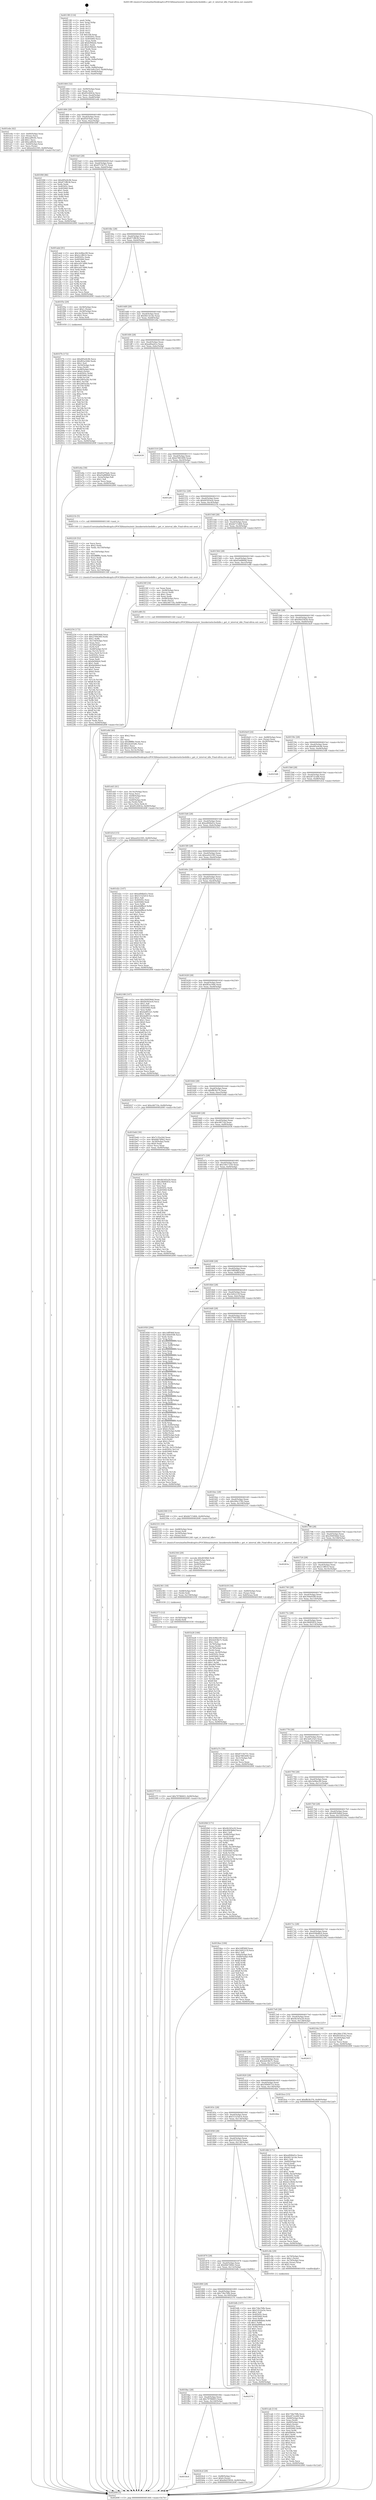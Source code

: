 digraph "0x4013f0" {
  label = "0x4013f0 (/mnt/c/Users/mathe/Desktop/tcc/POCII/binaries/extr_linuxkernelschedidle.c_get_rr_interval_idle_Final-ollvm.out::main(0))"
  labelloc = "t"
  node[shape=record]

  Entry [label="",width=0.3,height=0.3,shape=circle,fillcolor=black,style=filled]
  "0x401464" [label="{
     0x401464 [32]\l
     | [instrs]\l
     &nbsp;&nbsp;0x401464 \<+6\>: mov -0x90(%rbp),%eax\l
     &nbsp;&nbsp;0x40146a \<+2\>: mov %eax,%ecx\l
     &nbsp;&nbsp;0x40146c \<+6\>: sub $0x85c6063e,%ecx\l
     &nbsp;&nbsp;0x401472 \<+6\>: mov %eax,-0xa4(%rbp)\l
     &nbsp;&nbsp;0x401478 \<+6\>: mov %ecx,-0xa8(%rbp)\l
     &nbsp;&nbsp;0x40147e \<+6\>: je 0000000000401ede \<main+0xaee\>\l
  }"]
  "0x401ede" [label="{
     0x401ede [42]\l
     | [instrs]\l
     &nbsp;&nbsp;0x401ede \<+4\>: mov -0x60(%rbp),%rax\l
     &nbsp;&nbsp;0x401ee2 \<+2\>: mov (%rax),%ecx\l
     &nbsp;&nbsp;0x401ee4 \<+6\>: sub $0xca89c8c,%ecx\l
     &nbsp;&nbsp;0x401eea \<+3\>: add $0x1,%ecx\l
     &nbsp;&nbsp;0x401eed \<+6\>: add $0xca89c8c,%ecx\l
     &nbsp;&nbsp;0x401ef3 \<+4\>: mov -0x60(%rbp),%rax\l
     &nbsp;&nbsp;0x401ef7 \<+2\>: mov %ecx,(%rax)\l
     &nbsp;&nbsp;0x401ef9 \<+10\>: movl $0xee022395,-0x90(%rbp)\l
     &nbsp;&nbsp;0x401f03 \<+5\>: jmp 000000000040269f \<main+0x12af\>\l
  }"]
  "0x401484" [label="{
     0x401484 [28]\l
     | [instrs]\l
     &nbsp;&nbsp;0x401484 \<+5\>: jmp 0000000000401489 \<main+0x99\>\l
     &nbsp;&nbsp;0x401489 \<+6\>: mov -0xa4(%rbp),%eax\l
     &nbsp;&nbsp;0x40148f \<+5\>: sub $0x85d7fadc,%eax\l
     &nbsp;&nbsp;0x401494 \<+6\>: mov %eax,-0xac(%rbp)\l
     &nbsp;&nbsp;0x40149a \<+6\>: je 0000000000401f08 \<main+0xb18\>\l
  }"]
  Exit [label="",width=0.3,height=0.3,shape=circle,fillcolor=black,style=filled,peripheries=2]
  "0x401f08" [label="{
     0x401f08 [86]\l
     | [instrs]\l
     &nbsp;&nbsp;0x401f08 \<+5\>: mov $0xd95e9c96,%eax\l
     &nbsp;&nbsp;0x401f0d \<+5\>: mov $0x871ff638,%ecx\l
     &nbsp;&nbsp;0x401f12 \<+2\>: xor %edx,%edx\l
     &nbsp;&nbsp;0x401f14 \<+7\>: mov 0x40505c,%esi\l
     &nbsp;&nbsp;0x401f1b \<+7\>: mov 0x405060,%edi\l
     &nbsp;&nbsp;0x401f22 \<+3\>: sub $0x1,%edx\l
     &nbsp;&nbsp;0x401f25 \<+3\>: mov %esi,%r8d\l
     &nbsp;&nbsp;0x401f28 \<+3\>: add %edx,%r8d\l
     &nbsp;&nbsp;0x401f2b \<+4\>: imul %r8d,%esi\l
     &nbsp;&nbsp;0x401f2f \<+3\>: and $0x1,%esi\l
     &nbsp;&nbsp;0x401f32 \<+3\>: cmp $0x0,%esi\l
     &nbsp;&nbsp;0x401f35 \<+4\>: sete %r9b\l
     &nbsp;&nbsp;0x401f39 \<+3\>: cmp $0xa,%edi\l
     &nbsp;&nbsp;0x401f3c \<+4\>: setl %r10b\l
     &nbsp;&nbsp;0x401f40 \<+3\>: mov %r9b,%r11b\l
     &nbsp;&nbsp;0x401f43 \<+3\>: and %r10b,%r11b\l
     &nbsp;&nbsp;0x401f46 \<+3\>: xor %r10b,%r9b\l
     &nbsp;&nbsp;0x401f49 \<+3\>: or %r9b,%r11b\l
     &nbsp;&nbsp;0x401f4c \<+4\>: test $0x1,%r11b\l
     &nbsp;&nbsp;0x401f50 \<+3\>: cmovne %ecx,%eax\l
     &nbsp;&nbsp;0x401f53 \<+6\>: mov %eax,-0x90(%rbp)\l
     &nbsp;&nbsp;0x401f59 \<+5\>: jmp 000000000040269f \<main+0x12af\>\l
  }"]
  "0x4014a0" [label="{
     0x4014a0 [28]\l
     | [instrs]\l
     &nbsp;&nbsp;0x4014a0 \<+5\>: jmp 00000000004014a5 \<main+0xb5\>\l
     &nbsp;&nbsp;0x4014a5 \<+6\>: mov -0xa4(%rbp),%eax\l
     &nbsp;&nbsp;0x4014ab \<+5\>: sub $0x8715b751,%eax\l
     &nbsp;&nbsp;0x4014b0 \<+6\>: mov %eax,-0xb0(%rbp)\l
     &nbsp;&nbsp;0x4014b6 \<+6\>: je 0000000000401abd \<main+0x6cd\>\l
  }"]
  "0x4018c8" [label="{
     0x4018c8\l
  }", style=dashed]
  "0x401abd" [label="{
     0x401abd [91]\l
     | [instrs]\l
     &nbsp;&nbsp;0x401abd \<+5\>: mov $0x3e96ec99,%eax\l
     &nbsp;&nbsp;0x401ac2 \<+5\>: mov $0x2c1ff610,%ecx\l
     &nbsp;&nbsp;0x401ac7 \<+7\>: mov 0x40505c,%edx\l
     &nbsp;&nbsp;0x401ace \<+7\>: mov 0x405060,%esi\l
     &nbsp;&nbsp;0x401ad5 \<+2\>: mov %edx,%edi\l
     &nbsp;&nbsp;0x401ad7 \<+6\>: sub $0xce013d90,%edi\l
     &nbsp;&nbsp;0x401add \<+3\>: sub $0x1,%edi\l
     &nbsp;&nbsp;0x401ae0 \<+6\>: add $0xce013d90,%edi\l
     &nbsp;&nbsp;0x401ae6 \<+3\>: imul %edi,%edx\l
     &nbsp;&nbsp;0x401ae9 \<+3\>: and $0x1,%edx\l
     &nbsp;&nbsp;0x401aec \<+3\>: cmp $0x0,%edx\l
     &nbsp;&nbsp;0x401aef \<+4\>: sete %r8b\l
     &nbsp;&nbsp;0x401af3 \<+3\>: cmp $0xa,%esi\l
     &nbsp;&nbsp;0x401af6 \<+4\>: setl %r9b\l
     &nbsp;&nbsp;0x401afa \<+3\>: mov %r8b,%r10b\l
     &nbsp;&nbsp;0x401afd \<+3\>: and %r9b,%r10b\l
     &nbsp;&nbsp;0x401b00 \<+3\>: xor %r9b,%r8b\l
     &nbsp;&nbsp;0x401b03 \<+3\>: or %r8b,%r10b\l
     &nbsp;&nbsp;0x401b06 \<+4\>: test $0x1,%r10b\l
     &nbsp;&nbsp;0x401b0a \<+3\>: cmovne %ecx,%eax\l
     &nbsp;&nbsp;0x401b0d \<+6\>: mov %eax,-0x90(%rbp)\l
     &nbsp;&nbsp;0x401b13 \<+5\>: jmp 000000000040269f \<main+0x12af\>\l
  }"]
  "0x4014bc" [label="{
     0x4014bc [28]\l
     | [instrs]\l
     &nbsp;&nbsp;0x4014bc \<+5\>: jmp 00000000004014c1 \<main+0xd1\>\l
     &nbsp;&nbsp;0x4014c1 \<+6\>: mov -0xa4(%rbp),%eax\l
     &nbsp;&nbsp;0x4014c7 \<+5\>: sub $0x871ff638,%eax\l
     &nbsp;&nbsp;0x4014cc \<+6\>: mov %eax,-0xb4(%rbp)\l
     &nbsp;&nbsp;0x4014d2 \<+6\>: je 0000000000401f5e \<main+0xb6e\>\l
  }"]
  "0x4024cd" [label="{
     0x4024cd [28]\l
     | [instrs]\l
     &nbsp;&nbsp;0x4024cd \<+7\>: mov -0x88(%rbp),%rax\l
     &nbsp;&nbsp;0x4024d4 \<+6\>: movl $0x0,(%rax)\l
     &nbsp;&nbsp;0x4024da \<+10\>: movl $0xd4d35830,-0x90(%rbp)\l
     &nbsp;&nbsp;0x4024e4 \<+5\>: jmp 000000000040269f \<main+0x12af\>\l
  }"]
  "0x401f5e" [label="{
     0x401f5e [29]\l
     | [instrs]\l
     &nbsp;&nbsp;0x401f5e \<+4\>: mov -0x58(%rbp),%rax\l
     &nbsp;&nbsp;0x401f62 \<+6\>: movl $0x1,(%rax)\l
     &nbsp;&nbsp;0x401f68 \<+4\>: mov -0x58(%rbp),%rax\l
     &nbsp;&nbsp;0x401f6c \<+3\>: movslq (%rax),%rax\l
     &nbsp;&nbsp;0x401f6f \<+4\>: shl $0x2,%rax\l
     &nbsp;&nbsp;0x401f73 \<+3\>: mov %rax,%rdi\l
     &nbsp;&nbsp;0x401f76 \<+5\>: call 0000000000401050 \<malloc@plt\>\l
     | [calls]\l
     &nbsp;&nbsp;0x401050 \{1\} (unknown)\l
  }"]
  "0x4014d8" [label="{
     0x4014d8 [28]\l
     | [instrs]\l
     &nbsp;&nbsp;0x4014d8 \<+5\>: jmp 00000000004014dd \<main+0xed\>\l
     &nbsp;&nbsp;0x4014dd \<+6\>: mov -0xa4(%rbp),%eax\l
     &nbsp;&nbsp;0x4014e3 \<+5\>: sub $0x9d13e1de,%eax\l
     &nbsp;&nbsp;0x4014e8 \<+6\>: mov %eax,-0xb8(%rbp)\l
     &nbsp;&nbsp;0x4014ee \<+6\>: je 0000000000401e6a \<main+0xa7a\>\l
  }"]
  "0x4018ac" [label="{
     0x4018ac [28]\l
     | [instrs]\l
     &nbsp;&nbsp;0x4018ac \<+5\>: jmp 00000000004018b1 \<main+0x4c1\>\l
     &nbsp;&nbsp;0x4018b1 \<+6\>: mov -0xa4(%rbp),%eax\l
     &nbsp;&nbsp;0x4018b7 \<+5\>: sub $0x79786603,%eax\l
     &nbsp;&nbsp;0x4018bc \<+6\>: mov %eax,-0x144(%rbp)\l
     &nbsp;&nbsp;0x4018c2 \<+6\>: je 00000000004024cd \<main+0x10dd\>\l
  }"]
  "0x401e6a" [label="{
     0x401e6a [30]\l
     | [instrs]\l
     &nbsp;&nbsp;0x401e6a \<+5\>: mov $0x85d7fadc,%eax\l
     &nbsp;&nbsp;0x401e6f \<+5\>: mov $0xd3a886b8,%ecx\l
     &nbsp;&nbsp;0x401e74 \<+3\>: mov -0x2a(%rbp),%dl\l
     &nbsp;&nbsp;0x401e77 \<+3\>: test $0x1,%dl\l
     &nbsp;&nbsp;0x401e7a \<+3\>: cmovne %ecx,%eax\l
     &nbsp;&nbsp;0x401e7d \<+6\>: mov %eax,-0x90(%rbp)\l
     &nbsp;&nbsp;0x401e83 \<+5\>: jmp 000000000040269f \<main+0x12af\>\l
  }"]
  "0x4014f4" [label="{
     0x4014f4 [28]\l
     | [instrs]\l
     &nbsp;&nbsp;0x4014f4 \<+5\>: jmp 00000000004014f9 \<main+0x109\>\l
     &nbsp;&nbsp;0x4014f9 \<+6\>: mov -0xa4(%rbp),%eax\l
     &nbsp;&nbsp;0x4014ff \<+5\>: sub $0xad0ae61e,%eax\l
     &nbsp;&nbsp;0x401504 \<+6\>: mov %eax,-0xbc(%rbp)\l
     &nbsp;&nbsp;0x40150a \<+6\>: je 0000000000402430 \<main+0x1040\>\l
  }"]
  "0x402576" [label="{
     0x402576\l
  }", style=dashed]
  "0x402430" [label="{
     0x402430\l
  }", style=dashed]
  "0x401510" [label="{
     0x401510 [28]\l
     | [instrs]\l
     &nbsp;&nbsp;0x401510 \<+5\>: jmp 0000000000401515 \<main+0x125\>\l
     &nbsp;&nbsp;0x401515 \<+6\>: mov -0xa4(%rbp),%eax\l
     &nbsp;&nbsp;0x40151b \<+5\>: sub $0xb7883499,%eax\l
     &nbsp;&nbsp;0x401520 \<+6\>: mov %eax,-0xc0(%rbp)\l
     &nbsp;&nbsp;0x401526 \<+6\>: je 0000000000401a9c \<main+0x6ac\>\l
  }"]
  "0x40237f" [label="{
     0x40237f [15]\l
     | [instrs]\l
     &nbsp;&nbsp;0x40237f \<+10\>: movl $0x79786603,-0x90(%rbp)\l
     &nbsp;&nbsp;0x402389 \<+5\>: jmp 000000000040269f \<main+0x12af\>\l
  }"]
  "0x401a9c" [label="{
     0x401a9c\l
  }", style=dashed]
  "0x40152c" [label="{
     0x40152c [28]\l
     | [instrs]\l
     &nbsp;&nbsp;0x40152c \<+5\>: jmp 0000000000401531 \<main+0x141\>\l
     &nbsp;&nbsp;0x401531 \<+6\>: mov -0xa4(%rbp),%eax\l
     &nbsp;&nbsp;0x401537 \<+5\>: sub $0xb9393ec6,%eax\l
     &nbsp;&nbsp;0x40153c \<+6\>: mov %eax,-0xc4(%rbp)\l
     &nbsp;&nbsp;0x401542 \<+6\>: je 000000000040221b \<main+0xe2b\>\l
  }"]
  "0x402373" [label="{
     0x402373 [12]\l
     | [instrs]\l
     &nbsp;&nbsp;0x402373 \<+4\>: mov -0x50(%rbp),%rdi\l
     &nbsp;&nbsp;0x402377 \<+3\>: mov (%rdi),%rdi\l
     &nbsp;&nbsp;0x40237a \<+5\>: call 0000000000401030 \<free@plt\>\l
     | [calls]\l
     &nbsp;&nbsp;0x401030 \{1\} (unknown)\l
  }"]
  "0x40221b" [label="{
     0x40221b [5]\l
     | [instrs]\l
     &nbsp;&nbsp;0x40221b \<+5\>: call 0000000000401160 \<next_i\>\l
     | [calls]\l
     &nbsp;&nbsp;0x401160 \{1\} (/mnt/c/Users/mathe/Desktop/tcc/POCII/binaries/extr_linuxkernelschedidle.c_get_rr_interval_idle_Final-ollvm.out::next_i)\l
  }"]
  "0x401548" [label="{
     0x401548 [28]\l
     | [instrs]\l
     &nbsp;&nbsp;0x401548 \<+5\>: jmp 000000000040154d \<main+0x15d\>\l
     &nbsp;&nbsp;0x40154d \<+6\>: mov -0xa4(%rbp),%eax\l
     &nbsp;&nbsp;0x401553 \<+5\>: sub $0xbb715d64,%eax\l
     &nbsp;&nbsp;0x401558 \<+6\>: mov %eax,-0xc8(%rbp)\l
     &nbsp;&nbsp;0x40155e \<+6\>: je 000000000040230f \<main+0xf1f\>\l
  }"]
  "0x402361" [label="{
     0x402361 [18]\l
     | [instrs]\l
     &nbsp;&nbsp;0x402361 \<+4\>: mov -0x68(%rbp),%rdi\l
     &nbsp;&nbsp;0x402365 \<+3\>: mov (%rdi),%rdi\l
     &nbsp;&nbsp;0x402368 \<+6\>: mov %eax,-0x158(%rbp)\l
     &nbsp;&nbsp;0x40236e \<+5\>: call 0000000000401030 \<free@plt\>\l
     | [calls]\l
     &nbsp;&nbsp;0x401030 \{1\} (unknown)\l
  }"]
  "0x40230f" [label="{
     0x40230f [34]\l
     | [instrs]\l
     &nbsp;&nbsp;0x40230f \<+2\>: xor %eax,%eax\l
     &nbsp;&nbsp;0x402311 \<+4\>: mov -0x48(%rbp),%rcx\l
     &nbsp;&nbsp;0x402315 \<+2\>: mov (%rcx),%edx\l
     &nbsp;&nbsp;0x402317 \<+3\>: sub $0x1,%eax\l
     &nbsp;&nbsp;0x40231a \<+2\>: sub %eax,%edx\l
     &nbsp;&nbsp;0x40231c \<+4\>: mov -0x48(%rbp),%rcx\l
     &nbsp;&nbsp;0x402320 \<+2\>: mov %edx,(%rcx)\l
     &nbsp;&nbsp;0x402322 \<+10\>: movl $0xc6671fa,-0x90(%rbp)\l
     &nbsp;&nbsp;0x40232c \<+5\>: jmp 000000000040269f \<main+0x12af\>\l
  }"]
  "0x401564" [label="{
     0x401564 [28]\l
     | [instrs]\l
     &nbsp;&nbsp;0x401564 \<+5\>: jmp 0000000000401569 \<main+0x179\>\l
     &nbsp;&nbsp;0x401569 \<+6\>: mov -0xa4(%rbp),%eax\l
     &nbsp;&nbsp;0x40156f \<+5\>: sub $0xd3a886b8,%eax\l
     &nbsp;&nbsp;0x401574 \<+6\>: mov %eax,-0xcc(%rbp)\l
     &nbsp;&nbsp;0x40157a \<+6\>: je 0000000000401e88 \<main+0xa98\>\l
  }"]
  "0x402344" [label="{
     0x402344 [29]\l
     | [instrs]\l
     &nbsp;&nbsp;0x402344 \<+10\>: movabs $0x4030b6,%rdi\l
     &nbsp;&nbsp;0x40234e \<+4\>: mov -0x40(%rbp),%rsi\l
     &nbsp;&nbsp;0x402352 \<+2\>: mov %eax,(%rsi)\l
     &nbsp;&nbsp;0x402354 \<+4\>: mov -0x40(%rbp),%rsi\l
     &nbsp;&nbsp;0x402358 \<+2\>: mov (%rsi),%esi\l
     &nbsp;&nbsp;0x40235a \<+2\>: mov $0x0,%al\l
     &nbsp;&nbsp;0x40235c \<+5\>: call 0000000000401040 \<printf@plt\>\l
     | [calls]\l
     &nbsp;&nbsp;0x401040 \{1\} (unknown)\l
  }"]
  "0x401e88" [label="{
     0x401e88 [5]\l
     | [instrs]\l
     &nbsp;&nbsp;0x401e88 \<+5\>: call 0000000000401160 \<next_i\>\l
     | [calls]\l
     &nbsp;&nbsp;0x401160 \{1\} (/mnt/c/Users/mathe/Desktop/tcc/POCII/binaries/extr_linuxkernelschedidle.c_get_rr_interval_idle_Final-ollvm.out::next_i)\l
  }"]
  "0x401580" [label="{
     0x401580 [28]\l
     | [instrs]\l
     &nbsp;&nbsp;0x401580 \<+5\>: jmp 0000000000401585 \<main+0x195\>\l
     &nbsp;&nbsp;0x401585 \<+6\>: mov -0xa4(%rbp),%eax\l
     &nbsp;&nbsp;0x40158b \<+5\>: sub $0xd4d35830,%eax\l
     &nbsp;&nbsp;0x401590 \<+6\>: mov %eax,-0xd0(%rbp)\l
     &nbsp;&nbsp;0x401596 \<+6\>: je 00000000004024e9 \<main+0x10f9\>\l
  }"]
  "0x402254" [label="{
     0x402254 [172]\l
     | [instrs]\l
     &nbsp;&nbsp;0x402254 \<+5\>: mov $0x294958dd,%ecx\l
     &nbsp;&nbsp;0x402259 \<+5\>: mov $0x27f44360,%edx\l
     &nbsp;&nbsp;0x40225e \<+3\>: mov $0x1,%r8b\l
     &nbsp;&nbsp;0x402261 \<+6\>: mov -0x154(%rbp),%esi\l
     &nbsp;&nbsp;0x402267 \<+3\>: imul %eax,%esi\l
     &nbsp;&nbsp;0x40226a \<+4\>: mov -0x50(%rbp),%r9\l
     &nbsp;&nbsp;0x40226e \<+3\>: mov (%r9),%r9\l
     &nbsp;&nbsp;0x402271 \<+4\>: mov -0x48(%rbp),%r10\l
     &nbsp;&nbsp;0x402275 \<+3\>: movslq (%r10),%r10\l
     &nbsp;&nbsp;0x402278 \<+4\>: mov %esi,(%r9,%r10,4)\l
     &nbsp;&nbsp;0x40227c \<+7\>: mov 0x40505c,%eax\l
     &nbsp;&nbsp;0x402283 \<+7\>: mov 0x405060,%esi\l
     &nbsp;&nbsp;0x40228a \<+2\>: mov %eax,%edi\l
     &nbsp;&nbsp;0x40228c \<+6\>: sub $0xfa04bfe4,%edi\l
     &nbsp;&nbsp;0x402292 \<+3\>: sub $0x1,%edi\l
     &nbsp;&nbsp;0x402295 \<+6\>: add $0xfa04bfe4,%edi\l
     &nbsp;&nbsp;0x40229b \<+3\>: imul %edi,%eax\l
     &nbsp;&nbsp;0x40229e \<+3\>: and $0x1,%eax\l
     &nbsp;&nbsp;0x4022a1 \<+3\>: cmp $0x0,%eax\l
     &nbsp;&nbsp;0x4022a4 \<+4\>: sete %r11b\l
     &nbsp;&nbsp;0x4022a8 \<+3\>: cmp $0xa,%esi\l
     &nbsp;&nbsp;0x4022ab \<+3\>: setl %bl\l
     &nbsp;&nbsp;0x4022ae \<+3\>: mov %r11b,%r14b\l
     &nbsp;&nbsp;0x4022b1 \<+4\>: xor $0xff,%r14b\l
     &nbsp;&nbsp;0x4022b5 \<+3\>: mov %bl,%r15b\l
     &nbsp;&nbsp;0x4022b8 \<+4\>: xor $0xff,%r15b\l
     &nbsp;&nbsp;0x4022bc \<+4\>: xor $0x1,%r8b\l
     &nbsp;&nbsp;0x4022c0 \<+3\>: mov %r14b,%r12b\l
     &nbsp;&nbsp;0x4022c3 \<+4\>: and $0xff,%r12b\l
     &nbsp;&nbsp;0x4022c7 \<+3\>: and %r8b,%r11b\l
     &nbsp;&nbsp;0x4022ca \<+3\>: mov %r15b,%r13b\l
     &nbsp;&nbsp;0x4022cd \<+4\>: and $0xff,%r13b\l
     &nbsp;&nbsp;0x4022d1 \<+3\>: and %r8b,%bl\l
     &nbsp;&nbsp;0x4022d4 \<+3\>: or %r11b,%r12b\l
     &nbsp;&nbsp;0x4022d7 \<+3\>: or %bl,%r13b\l
     &nbsp;&nbsp;0x4022da \<+3\>: xor %r13b,%r12b\l
     &nbsp;&nbsp;0x4022dd \<+3\>: or %r15b,%r14b\l
     &nbsp;&nbsp;0x4022e0 \<+4\>: xor $0xff,%r14b\l
     &nbsp;&nbsp;0x4022e4 \<+4\>: or $0x1,%r8b\l
     &nbsp;&nbsp;0x4022e8 \<+3\>: and %r8b,%r14b\l
     &nbsp;&nbsp;0x4022eb \<+3\>: or %r14b,%r12b\l
     &nbsp;&nbsp;0x4022ee \<+4\>: test $0x1,%r12b\l
     &nbsp;&nbsp;0x4022f2 \<+3\>: cmovne %edx,%ecx\l
     &nbsp;&nbsp;0x4022f5 \<+6\>: mov %ecx,-0x90(%rbp)\l
     &nbsp;&nbsp;0x4022fb \<+5\>: jmp 000000000040269f \<main+0x12af\>\l
  }"]
  "0x4024e9" [label="{
     0x4024e9 [24]\l
     | [instrs]\l
     &nbsp;&nbsp;0x4024e9 \<+7\>: mov -0x88(%rbp),%rax\l
     &nbsp;&nbsp;0x4024f0 \<+2\>: mov (%rax),%eax\l
     &nbsp;&nbsp;0x4024f2 \<+4\>: lea -0x28(%rbp),%rsp\l
     &nbsp;&nbsp;0x4024f6 \<+1\>: pop %rbx\l
     &nbsp;&nbsp;0x4024f7 \<+2\>: pop %r12\l
     &nbsp;&nbsp;0x4024f9 \<+2\>: pop %r13\l
     &nbsp;&nbsp;0x4024fb \<+2\>: pop %r14\l
     &nbsp;&nbsp;0x4024fd \<+2\>: pop %r15\l
     &nbsp;&nbsp;0x4024ff \<+1\>: pop %rbp\l
     &nbsp;&nbsp;0x402500 \<+1\>: ret\l
  }"]
  "0x40159c" [label="{
     0x40159c [28]\l
     | [instrs]\l
     &nbsp;&nbsp;0x40159c \<+5\>: jmp 00000000004015a1 \<main+0x1b1\>\l
     &nbsp;&nbsp;0x4015a1 \<+6\>: mov -0xa4(%rbp),%eax\l
     &nbsp;&nbsp;0x4015a7 \<+5\>: sub $0xd95e9c96,%eax\l
     &nbsp;&nbsp;0x4015ac \<+6\>: mov %eax,-0xd4(%rbp)\l
     &nbsp;&nbsp;0x4015b2 \<+6\>: je 00000000004025d8 \<main+0x11e8\>\l
  }"]
  "0x402220" [label="{
     0x402220 [52]\l
     | [instrs]\l
     &nbsp;&nbsp;0x402220 \<+2\>: xor %ecx,%ecx\l
     &nbsp;&nbsp;0x402222 \<+5\>: mov $0x2,%edx\l
     &nbsp;&nbsp;0x402227 \<+6\>: mov %edx,-0x150(%rbp)\l
     &nbsp;&nbsp;0x40222d \<+1\>: cltd\l
     &nbsp;&nbsp;0x40222e \<+6\>: mov -0x150(%rbp),%esi\l
     &nbsp;&nbsp;0x402234 \<+2\>: idiv %esi\l
     &nbsp;&nbsp;0x402236 \<+6\>: imul $0xfffffffe,%edx,%edx\l
     &nbsp;&nbsp;0x40223c \<+2\>: mov %ecx,%edi\l
     &nbsp;&nbsp;0x40223e \<+2\>: sub %edx,%edi\l
     &nbsp;&nbsp;0x402240 \<+2\>: mov %ecx,%edx\l
     &nbsp;&nbsp;0x402242 \<+3\>: sub $0x1,%edx\l
     &nbsp;&nbsp;0x402245 \<+2\>: add %edx,%edi\l
     &nbsp;&nbsp;0x402247 \<+2\>: sub %edi,%ecx\l
     &nbsp;&nbsp;0x402249 \<+6\>: mov %ecx,-0x154(%rbp)\l
     &nbsp;&nbsp;0x40224f \<+5\>: call 0000000000401160 \<next_i\>\l
     | [calls]\l
     &nbsp;&nbsp;0x401160 \{1\} (/mnt/c/Users/mathe/Desktop/tcc/POCII/binaries/extr_linuxkernelschedidle.c_get_rr_interval_idle_Final-ollvm.out::next_i)\l
  }"]
  "0x4025d8" [label="{
     0x4025d8\l
  }", style=dashed]
  "0x4015b8" [label="{
     0x4015b8 [28]\l
     | [instrs]\l
     &nbsp;&nbsp;0x4015b8 \<+5\>: jmp 00000000004015bd \<main+0x1cd\>\l
     &nbsp;&nbsp;0x4015bd \<+6\>: mov -0xa4(%rbp),%eax\l
     &nbsp;&nbsp;0x4015c3 \<+5\>: sub $0xe872ce68,%eax\l
     &nbsp;&nbsp;0x4015c8 \<+6\>: mov %eax,-0xd8(%rbp)\l
     &nbsp;&nbsp;0x4015ce \<+6\>: je 0000000000401d1d \<main+0x92d\>\l
  }"]
  "0x401f7b" [label="{
     0x401f7b [172]\l
     | [instrs]\l
     &nbsp;&nbsp;0x401f7b \<+5\>: mov $0xd95e9c96,%ecx\l
     &nbsp;&nbsp;0x401f80 \<+5\>: mov $0xf83a1846,%edx\l
     &nbsp;&nbsp;0x401f85 \<+3\>: mov $0x1,%sil\l
     &nbsp;&nbsp;0x401f88 \<+4\>: mov -0x50(%rbp),%rdi\l
     &nbsp;&nbsp;0x401f8c \<+3\>: mov %rax,(%rdi)\l
     &nbsp;&nbsp;0x401f8f \<+4\>: mov -0x48(%rbp),%rax\l
     &nbsp;&nbsp;0x401f93 \<+6\>: movl $0x0,(%rax)\l
     &nbsp;&nbsp;0x401f99 \<+8\>: mov 0x40505c,%r8d\l
     &nbsp;&nbsp;0x401fa1 \<+8\>: mov 0x405060,%r9d\l
     &nbsp;&nbsp;0x401fa9 \<+3\>: mov %r8d,%r10d\l
     &nbsp;&nbsp;0x401fac \<+7\>: add $0x2d05a2fa,%r10d\l
     &nbsp;&nbsp;0x401fb3 \<+4\>: sub $0x1,%r10d\l
     &nbsp;&nbsp;0x401fb7 \<+7\>: sub $0x2d05a2fa,%r10d\l
     &nbsp;&nbsp;0x401fbe \<+4\>: imul %r10d,%r8d\l
     &nbsp;&nbsp;0x401fc2 \<+4\>: and $0x1,%r8d\l
     &nbsp;&nbsp;0x401fc6 \<+4\>: cmp $0x0,%r8d\l
     &nbsp;&nbsp;0x401fca \<+4\>: sete %r11b\l
     &nbsp;&nbsp;0x401fce \<+4\>: cmp $0xa,%r9d\l
     &nbsp;&nbsp;0x401fd2 \<+3\>: setl %bl\l
     &nbsp;&nbsp;0x401fd5 \<+3\>: mov %r11b,%r14b\l
     &nbsp;&nbsp;0x401fd8 \<+4\>: xor $0xff,%r14b\l
     &nbsp;&nbsp;0x401fdc \<+3\>: mov %bl,%r15b\l
     &nbsp;&nbsp;0x401fdf \<+4\>: xor $0xff,%r15b\l
     &nbsp;&nbsp;0x401fe3 \<+4\>: xor $0x1,%sil\l
     &nbsp;&nbsp;0x401fe7 \<+3\>: mov %r14b,%r12b\l
     &nbsp;&nbsp;0x401fea \<+4\>: and $0xff,%r12b\l
     &nbsp;&nbsp;0x401fee \<+3\>: and %sil,%r11b\l
     &nbsp;&nbsp;0x401ff1 \<+3\>: mov %r15b,%r13b\l
     &nbsp;&nbsp;0x401ff4 \<+4\>: and $0xff,%r13b\l
     &nbsp;&nbsp;0x401ff8 \<+3\>: and %sil,%bl\l
     &nbsp;&nbsp;0x401ffb \<+3\>: or %r11b,%r12b\l
     &nbsp;&nbsp;0x401ffe \<+3\>: or %bl,%r13b\l
     &nbsp;&nbsp;0x402001 \<+3\>: xor %r13b,%r12b\l
     &nbsp;&nbsp;0x402004 \<+3\>: or %r15b,%r14b\l
     &nbsp;&nbsp;0x402007 \<+4\>: xor $0xff,%r14b\l
     &nbsp;&nbsp;0x40200b \<+4\>: or $0x1,%sil\l
     &nbsp;&nbsp;0x40200f \<+3\>: and %sil,%r14b\l
     &nbsp;&nbsp;0x402012 \<+3\>: or %r14b,%r12b\l
     &nbsp;&nbsp;0x402015 \<+4\>: test $0x1,%r12b\l
     &nbsp;&nbsp;0x402019 \<+3\>: cmovne %edx,%ecx\l
     &nbsp;&nbsp;0x40201c \<+6\>: mov %ecx,-0x90(%rbp)\l
     &nbsp;&nbsp;0x402022 \<+5\>: jmp 000000000040269f \<main+0x12af\>\l
  }"]
  "0x401d1d" [label="{
     0x401d1d [15]\l
     | [instrs]\l
     &nbsp;&nbsp;0x401d1d \<+10\>: movl $0xee022395,-0x90(%rbp)\l
     &nbsp;&nbsp;0x401d27 \<+5\>: jmp 000000000040269f \<main+0x12af\>\l
  }"]
  "0x4015d4" [label="{
     0x4015d4 [28]\l
     | [instrs]\l
     &nbsp;&nbsp;0x4015d4 \<+5\>: jmp 00000000004015d9 \<main+0x1e9\>\l
     &nbsp;&nbsp;0x4015d9 \<+6\>: mov -0xa4(%rbp),%eax\l
     &nbsp;&nbsp;0x4015df \<+5\>: sub $0xed94bd1e,%eax\l
     &nbsp;&nbsp;0x4015e4 \<+6\>: mov %eax,-0xdc(%rbp)\l
     &nbsp;&nbsp;0x4015ea \<+6\>: je 00000000004025b3 \<main+0x11c3\>\l
  }"]
  "0x401eb5" [label="{
     0x401eb5 [41]\l
     | [instrs]\l
     &nbsp;&nbsp;0x401eb5 \<+6\>: mov -0x14c(%rbp),%ecx\l
     &nbsp;&nbsp;0x401ebb \<+3\>: imul %eax,%ecx\l
     &nbsp;&nbsp;0x401ebe \<+4\>: mov -0x68(%rbp),%rsi\l
     &nbsp;&nbsp;0x401ec2 \<+3\>: mov (%rsi),%rsi\l
     &nbsp;&nbsp;0x401ec5 \<+4\>: mov -0x60(%rbp),%rdi\l
     &nbsp;&nbsp;0x401ec9 \<+3\>: movslq (%rdi),%rdi\l
     &nbsp;&nbsp;0x401ecc \<+3\>: mov %ecx,(%rsi,%rdi,4)\l
     &nbsp;&nbsp;0x401ecf \<+10\>: movl $0x85c6063e,-0x90(%rbp)\l
     &nbsp;&nbsp;0x401ed9 \<+5\>: jmp 000000000040269f \<main+0x12af\>\l
  }"]
  "0x4025b3" [label="{
     0x4025b3\l
  }", style=dashed]
  "0x4015f0" [label="{
     0x4015f0 [28]\l
     | [instrs]\l
     &nbsp;&nbsp;0x4015f0 \<+5\>: jmp 00000000004015f5 \<main+0x205\>\l
     &nbsp;&nbsp;0x4015f5 \<+6\>: mov -0xa4(%rbp),%eax\l
     &nbsp;&nbsp;0x4015fb \<+5\>: sub $0xee022395,%eax\l
     &nbsp;&nbsp;0x401600 \<+6\>: mov %eax,-0xe0(%rbp)\l
     &nbsp;&nbsp;0x401606 \<+6\>: je 0000000000401d2c \<main+0x93c\>\l
  }"]
  "0x401e8d" [label="{
     0x401e8d [40]\l
     | [instrs]\l
     &nbsp;&nbsp;0x401e8d \<+5\>: mov $0x2,%ecx\l
     &nbsp;&nbsp;0x401e92 \<+1\>: cltd\l
     &nbsp;&nbsp;0x401e93 \<+2\>: idiv %ecx\l
     &nbsp;&nbsp;0x401e95 \<+6\>: imul $0xfffffffe,%edx,%ecx\l
     &nbsp;&nbsp;0x401e9b \<+6\>: add $0xeb2d3a8c,%ecx\l
     &nbsp;&nbsp;0x401ea1 \<+3\>: add $0x1,%ecx\l
     &nbsp;&nbsp;0x401ea4 \<+6\>: sub $0xeb2d3a8c,%ecx\l
     &nbsp;&nbsp;0x401eaa \<+6\>: mov %ecx,-0x14c(%rbp)\l
     &nbsp;&nbsp;0x401eb0 \<+5\>: call 0000000000401160 \<next_i\>\l
     | [calls]\l
     &nbsp;&nbsp;0x401160 \{1\} (/mnt/c/Users/mathe/Desktop/tcc/POCII/binaries/extr_linuxkernelschedidle.c_get_rr_interval_idle_Final-ollvm.out::next_i)\l
  }"]
  "0x401d2c" [label="{
     0x401d2c [147]\l
     | [instrs]\l
     &nbsp;&nbsp;0x401d2c \<+5\>: mov $0xed94bd1e,%eax\l
     &nbsp;&nbsp;0x401d31 \<+5\>: mov $0x51525d14,%ecx\l
     &nbsp;&nbsp;0x401d36 \<+2\>: mov $0x1,%dl\l
     &nbsp;&nbsp;0x401d38 \<+7\>: mov 0x40505c,%esi\l
     &nbsp;&nbsp;0x401d3f \<+7\>: mov 0x405060,%edi\l
     &nbsp;&nbsp;0x401d46 \<+3\>: mov %esi,%r8d\l
     &nbsp;&nbsp;0x401d49 \<+7\>: sub $0xe6dffbcd,%r8d\l
     &nbsp;&nbsp;0x401d50 \<+4\>: sub $0x1,%r8d\l
     &nbsp;&nbsp;0x401d54 \<+7\>: add $0xe6dffbcd,%r8d\l
     &nbsp;&nbsp;0x401d5b \<+4\>: imul %r8d,%esi\l
     &nbsp;&nbsp;0x401d5f \<+3\>: and $0x1,%esi\l
     &nbsp;&nbsp;0x401d62 \<+3\>: cmp $0x0,%esi\l
     &nbsp;&nbsp;0x401d65 \<+4\>: sete %r9b\l
     &nbsp;&nbsp;0x401d69 \<+3\>: cmp $0xa,%edi\l
     &nbsp;&nbsp;0x401d6c \<+4\>: setl %r10b\l
     &nbsp;&nbsp;0x401d70 \<+3\>: mov %r9b,%r11b\l
     &nbsp;&nbsp;0x401d73 \<+4\>: xor $0xff,%r11b\l
     &nbsp;&nbsp;0x401d77 \<+3\>: mov %r10b,%bl\l
     &nbsp;&nbsp;0x401d7a \<+3\>: xor $0xff,%bl\l
     &nbsp;&nbsp;0x401d7d \<+3\>: xor $0x0,%dl\l
     &nbsp;&nbsp;0x401d80 \<+3\>: mov %r11b,%r14b\l
     &nbsp;&nbsp;0x401d83 \<+4\>: and $0x0,%r14b\l
     &nbsp;&nbsp;0x401d87 \<+3\>: and %dl,%r9b\l
     &nbsp;&nbsp;0x401d8a \<+3\>: mov %bl,%r15b\l
     &nbsp;&nbsp;0x401d8d \<+4\>: and $0x0,%r15b\l
     &nbsp;&nbsp;0x401d91 \<+3\>: and %dl,%r10b\l
     &nbsp;&nbsp;0x401d94 \<+3\>: or %r9b,%r14b\l
     &nbsp;&nbsp;0x401d97 \<+3\>: or %r10b,%r15b\l
     &nbsp;&nbsp;0x401d9a \<+3\>: xor %r15b,%r14b\l
     &nbsp;&nbsp;0x401d9d \<+3\>: or %bl,%r11b\l
     &nbsp;&nbsp;0x401da0 \<+4\>: xor $0xff,%r11b\l
     &nbsp;&nbsp;0x401da4 \<+3\>: or $0x0,%dl\l
     &nbsp;&nbsp;0x401da7 \<+3\>: and %dl,%r11b\l
     &nbsp;&nbsp;0x401daa \<+3\>: or %r11b,%r14b\l
     &nbsp;&nbsp;0x401dad \<+4\>: test $0x1,%r14b\l
     &nbsp;&nbsp;0x401db1 \<+3\>: cmovne %ecx,%eax\l
     &nbsp;&nbsp;0x401db4 \<+6\>: mov %eax,-0x90(%rbp)\l
     &nbsp;&nbsp;0x401dba \<+5\>: jmp 000000000040269f \<main+0x12af\>\l
  }"]
  "0x40160c" [label="{
     0x40160c [28]\l
     | [instrs]\l
     &nbsp;&nbsp;0x40160c \<+5\>: jmp 0000000000401611 \<main+0x221\>\l
     &nbsp;&nbsp;0x401611 \<+6\>: mov -0xa4(%rbp),%eax\l
     &nbsp;&nbsp;0x401617 \<+5\>: sub $0xf455d52a,%eax\l
     &nbsp;&nbsp;0x40161c \<+6\>: mov %eax,-0xe4(%rbp)\l
     &nbsp;&nbsp;0x401622 \<+6\>: je 0000000000402188 \<main+0xd98\>\l
  }"]
  "0x401cab" [label="{
     0x401cab [114]\l
     | [instrs]\l
     &nbsp;&nbsp;0x401cab \<+5\>: mov $0x736e76fb,%ecx\l
     &nbsp;&nbsp;0x401cb0 \<+5\>: mov $0xe872ce68,%edx\l
     &nbsp;&nbsp;0x401cb5 \<+4\>: mov -0x68(%rbp),%rdi\l
     &nbsp;&nbsp;0x401cb9 \<+3\>: mov %rax,(%rdi)\l
     &nbsp;&nbsp;0x401cbc \<+4\>: mov -0x60(%rbp),%rax\l
     &nbsp;&nbsp;0x401cc0 \<+6\>: movl $0x0,(%rax)\l
     &nbsp;&nbsp;0x401cc6 \<+7\>: mov 0x40505c,%esi\l
     &nbsp;&nbsp;0x401ccd \<+8\>: mov 0x405060,%r8d\l
     &nbsp;&nbsp;0x401cd5 \<+3\>: mov %esi,%r9d\l
     &nbsp;&nbsp;0x401cd8 \<+7\>: sub $0xfdd04c,%r9d\l
     &nbsp;&nbsp;0x401cdf \<+4\>: sub $0x1,%r9d\l
     &nbsp;&nbsp;0x401ce3 \<+7\>: add $0xfdd04c,%r9d\l
     &nbsp;&nbsp;0x401cea \<+4\>: imul %r9d,%esi\l
     &nbsp;&nbsp;0x401cee \<+3\>: and $0x1,%esi\l
     &nbsp;&nbsp;0x401cf1 \<+3\>: cmp $0x0,%esi\l
     &nbsp;&nbsp;0x401cf4 \<+4\>: sete %r10b\l
     &nbsp;&nbsp;0x401cf8 \<+4\>: cmp $0xa,%r8d\l
     &nbsp;&nbsp;0x401cfc \<+4\>: setl %r11b\l
     &nbsp;&nbsp;0x401d00 \<+3\>: mov %r10b,%bl\l
     &nbsp;&nbsp;0x401d03 \<+3\>: and %r11b,%bl\l
     &nbsp;&nbsp;0x401d06 \<+3\>: xor %r11b,%r10b\l
     &nbsp;&nbsp;0x401d09 \<+3\>: or %r10b,%bl\l
     &nbsp;&nbsp;0x401d0c \<+3\>: test $0x1,%bl\l
     &nbsp;&nbsp;0x401d0f \<+3\>: cmovne %edx,%ecx\l
     &nbsp;&nbsp;0x401d12 \<+6\>: mov %ecx,-0x90(%rbp)\l
     &nbsp;&nbsp;0x401d18 \<+5\>: jmp 000000000040269f \<main+0x12af\>\l
  }"]
  "0x402188" [label="{
     0x402188 [147]\l
     | [instrs]\l
     &nbsp;&nbsp;0x402188 \<+5\>: mov $0x294958dd,%eax\l
     &nbsp;&nbsp;0x40218d \<+5\>: mov $0xb9393ec6,%ecx\l
     &nbsp;&nbsp;0x402192 \<+2\>: mov $0x1,%dl\l
     &nbsp;&nbsp;0x402194 \<+7\>: mov 0x40505c,%esi\l
     &nbsp;&nbsp;0x40219b \<+7\>: mov 0x405060,%edi\l
     &nbsp;&nbsp;0x4021a2 \<+3\>: mov %esi,%r8d\l
     &nbsp;&nbsp;0x4021a5 \<+7\>: sub $0x4a8f5321,%r8d\l
     &nbsp;&nbsp;0x4021ac \<+4\>: sub $0x1,%r8d\l
     &nbsp;&nbsp;0x4021b0 \<+7\>: add $0x4a8f5321,%r8d\l
     &nbsp;&nbsp;0x4021b7 \<+4\>: imul %r8d,%esi\l
     &nbsp;&nbsp;0x4021bb \<+3\>: and $0x1,%esi\l
     &nbsp;&nbsp;0x4021be \<+3\>: cmp $0x0,%esi\l
     &nbsp;&nbsp;0x4021c1 \<+4\>: sete %r9b\l
     &nbsp;&nbsp;0x4021c5 \<+3\>: cmp $0xa,%edi\l
     &nbsp;&nbsp;0x4021c8 \<+4\>: setl %r10b\l
     &nbsp;&nbsp;0x4021cc \<+3\>: mov %r9b,%r11b\l
     &nbsp;&nbsp;0x4021cf \<+4\>: xor $0xff,%r11b\l
     &nbsp;&nbsp;0x4021d3 \<+3\>: mov %r10b,%bl\l
     &nbsp;&nbsp;0x4021d6 \<+3\>: xor $0xff,%bl\l
     &nbsp;&nbsp;0x4021d9 \<+3\>: xor $0x1,%dl\l
     &nbsp;&nbsp;0x4021dc \<+3\>: mov %r11b,%r14b\l
     &nbsp;&nbsp;0x4021df \<+4\>: and $0xff,%r14b\l
     &nbsp;&nbsp;0x4021e3 \<+3\>: and %dl,%r9b\l
     &nbsp;&nbsp;0x4021e6 \<+3\>: mov %bl,%r15b\l
     &nbsp;&nbsp;0x4021e9 \<+4\>: and $0xff,%r15b\l
     &nbsp;&nbsp;0x4021ed \<+3\>: and %dl,%r10b\l
     &nbsp;&nbsp;0x4021f0 \<+3\>: or %r9b,%r14b\l
     &nbsp;&nbsp;0x4021f3 \<+3\>: or %r10b,%r15b\l
     &nbsp;&nbsp;0x4021f6 \<+3\>: xor %r15b,%r14b\l
     &nbsp;&nbsp;0x4021f9 \<+3\>: or %bl,%r11b\l
     &nbsp;&nbsp;0x4021fc \<+4\>: xor $0xff,%r11b\l
     &nbsp;&nbsp;0x402200 \<+3\>: or $0x1,%dl\l
     &nbsp;&nbsp;0x402203 \<+3\>: and %dl,%r11b\l
     &nbsp;&nbsp;0x402206 \<+3\>: or %r11b,%r14b\l
     &nbsp;&nbsp;0x402209 \<+4\>: test $0x1,%r14b\l
     &nbsp;&nbsp;0x40220d \<+3\>: cmovne %ecx,%eax\l
     &nbsp;&nbsp;0x402210 \<+6\>: mov %eax,-0x90(%rbp)\l
     &nbsp;&nbsp;0x402216 \<+5\>: jmp 000000000040269f \<main+0x12af\>\l
  }"]
  "0x401628" [label="{
     0x401628 [28]\l
     | [instrs]\l
     &nbsp;&nbsp;0x401628 \<+5\>: jmp 000000000040162d \<main+0x23d\>\l
     &nbsp;&nbsp;0x40162d \<+6\>: mov -0xa4(%rbp),%eax\l
     &nbsp;&nbsp;0x401633 \<+5\>: sub $0xf83a1846,%eax\l
     &nbsp;&nbsp;0x401638 \<+6\>: mov %eax,-0xe8(%rbp)\l
     &nbsp;&nbsp;0x40163e \<+6\>: je 0000000000402027 \<main+0xc37\>\l
  }"]
  "0x401890" [label="{
     0x401890 [28]\l
     | [instrs]\l
     &nbsp;&nbsp;0x401890 \<+5\>: jmp 0000000000401895 \<main+0x4a5\>\l
     &nbsp;&nbsp;0x401895 \<+6\>: mov -0xa4(%rbp),%eax\l
     &nbsp;&nbsp;0x40189b \<+5\>: sub $0x736e76fb,%eax\l
     &nbsp;&nbsp;0x4018a0 \<+6\>: mov %eax,-0x140(%rbp)\l
     &nbsp;&nbsp;0x4018a6 \<+6\>: je 0000000000402576 \<main+0x1186\>\l
  }"]
  "0x402027" [label="{
     0x402027 [15]\l
     | [instrs]\l
     &nbsp;&nbsp;0x402027 \<+10\>: movl $0xc6671fa,-0x90(%rbp)\l
     &nbsp;&nbsp;0x402031 \<+5\>: jmp 000000000040269f \<main+0x12af\>\l
  }"]
  "0x401644" [label="{
     0x401644 [28]\l
     | [instrs]\l
     &nbsp;&nbsp;0x401644 \<+5\>: jmp 0000000000401649 \<main+0x259\>\l
     &nbsp;&nbsp;0x401649 \<+6\>: mov -0xa4(%rbp),%eax\l
     &nbsp;&nbsp;0x40164f \<+5\>: sub $0xffb3b376,%eax\l
     &nbsp;&nbsp;0x401654 \<+6\>: mov %eax,-0xec(%rbp)\l
     &nbsp;&nbsp;0x40165a \<+6\>: je 0000000000401bdd \<main+0x7ed\>\l
  }"]
  "0x401bfb" [label="{
     0x401bfb [147]\l
     | [instrs]\l
     &nbsp;&nbsp;0x401bfb \<+5\>: mov $0x736e76fb,%eax\l
     &nbsp;&nbsp;0x401c00 \<+5\>: mov $0x53532e5e,%ecx\l
     &nbsp;&nbsp;0x401c05 \<+2\>: mov $0x1,%dl\l
     &nbsp;&nbsp;0x401c07 \<+7\>: mov 0x40505c,%esi\l
     &nbsp;&nbsp;0x401c0e \<+7\>: mov 0x405060,%edi\l
     &nbsp;&nbsp;0x401c15 \<+3\>: mov %esi,%r8d\l
     &nbsp;&nbsp;0x401c18 \<+7\>: sub $0x6a984beb,%r8d\l
     &nbsp;&nbsp;0x401c1f \<+4\>: sub $0x1,%r8d\l
     &nbsp;&nbsp;0x401c23 \<+7\>: add $0x6a984beb,%r8d\l
     &nbsp;&nbsp;0x401c2a \<+4\>: imul %r8d,%esi\l
     &nbsp;&nbsp;0x401c2e \<+3\>: and $0x1,%esi\l
     &nbsp;&nbsp;0x401c31 \<+3\>: cmp $0x0,%esi\l
     &nbsp;&nbsp;0x401c34 \<+4\>: sete %r9b\l
     &nbsp;&nbsp;0x401c38 \<+3\>: cmp $0xa,%edi\l
     &nbsp;&nbsp;0x401c3b \<+4\>: setl %r10b\l
     &nbsp;&nbsp;0x401c3f \<+3\>: mov %r9b,%r11b\l
     &nbsp;&nbsp;0x401c42 \<+4\>: xor $0xff,%r11b\l
     &nbsp;&nbsp;0x401c46 \<+3\>: mov %r10b,%bl\l
     &nbsp;&nbsp;0x401c49 \<+3\>: xor $0xff,%bl\l
     &nbsp;&nbsp;0x401c4c \<+3\>: xor $0x0,%dl\l
     &nbsp;&nbsp;0x401c4f \<+3\>: mov %r11b,%r14b\l
     &nbsp;&nbsp;0x401c52 \<+4\>: and $0x0,%r14b\l
     &nbsp;&nbsp;0x401c56 \<+3\>: and %dl,%r9b\l
     &nbsp;&nbsp;0x401c59 \<+3\>: mov %bl,%r15b\l
     &nbsp;&nbsp;0x401c5c \<+4\>: and $0x0,%r15b\l
     &nbsp;&nbsp;0x401c60 \<+3\>: and %dl,%r10b\l
     &nbsp;&nbsp;0x401c63 \<+3\>: or %r9b,%r14b\l
     &nbsp;&nbsp;0x401c66 \<+3\>: or %r10b,%r15b\l
     &nbsp;&nbsp;0x401c69 \<+3\>: xor %r15b,%r14b\l
     &nbsp;&nbsp;0x401c6c \<+3\>: or %bl,%r11b\l
     &nbsp;&nbsp;0x401c6f \<+4\>: xor $0xff,%r11b\l
     &nbsp;&nbsp;0x401c73 \<+3\>: or $0x0,%dl\l
     &nbsp;&nbsp;0x401c76 \<+3\>: and %dl,%r11b\l
     &nbsp;&nbsp;0x401c79 \<+3\>: or %r11b,%r14b\l
     &nbsp;&nbsp;0x401c7c \<+4\>: test $0x1,%r14b\l
     &nbsp;&nbsp;0x401c80 \<+3\>: cmovne %ecx,%eax\l
     &nbsp;&nbsp;0x401c83 \<+6\>: mov %eax,-0x90(%rbp)\l
     &nbsp;&nbsp;0x401c89 \<+5\>: jmp 000000000040269f \<main+0x12af\>\l
  }"]
  "0x401bdd" [label="{
     0x401bdd [30]\l
     | [instrs]\l
     &nbsp;&nbsp;0x401bdd \<+5\>: mov $0x7c35a24d,%eax\l
     &nbsp;&nbsp;0x401be2 \<+5\>: mov $0x6bb7d0b2,%ecx\l
     &nbsp;&nbsp;0x401be7 \<+3\>: mov -0x30(%rbp),%edx\l
     &nbsp;&nbsp;0x401bea \<+3\>: cmp $0x0,%edx\l
     &nbsp;&nbsp;0x401bed \<+3\>: cmove %ecx,%eax\l
     &nbsp;&nbsp;0x401bf0 \<+6\>: mov %eax,-0x90(%rbp)\l
     &nbsp;&nbsp;0x401bf6 \<+5\>: jmp 000000000040269f \<main+0x12af\>\l
  }"]
  "0x401660" [label="{
     0x401660 [28]\l
     | [instrs]\l
     &nbsp;&nbsp;0x401660 \<+5\>: jmp 0000000000401665 \<main+0x275\>\l
     &nbsp;&nbsp;0x401665 \<+6\>: mov -0xa4(%rbp),%eax\l
     &nbsp;&nbsp;0x40166b \<+5\>: sub $0xc6671fa,%eax\l
     &nbsp;&nbsp;0x401670 \<+6\>: mov %eax,-0xf0(%rbp)\l
     &nbsp;&nbsp;0x401676 \<+6\>: je 0000000000402036 \<main+0xc46\>\l
  }"]
  "0x401874" [label="{
     0x401874 [28]\l
     | [instrs]\l
     &nbsp;&nbsp;0x401874 \<+5\>: jmp 0000000000401879 \<main+0x489\>\l
     &nbsp;&nbsp;0x401879 \<+6\>: mov -0xa4(%rbp),%eax\l
     &nbsp;&nbsp;0x40187f \<+5\>: sub $0x6bb7d0b2,%eax\l
     &nbsp;&nbsp;0x401884 \<+6\>: mov %eax,-0x13c(%rbp)\l
     &nbsp;&nbsp;0x40188a \<+6\>: je 0000000000401bfb \<main+0x80b\>\l
  }"]
  "0x402036" [label="{
     0x402036 [137]\l
     | [instrs]\l
     &nbsp;&nbsp;0x402036 \<+5\>: mov $0x4b345e29,%eax\l
     &nbsp;&nbsp;0x40203b \<+5\>: mov $0x38d95832,%ecx\l
     &nbsp;&nbsp;0x402040 \<+2\>: mov $0x1,%dl\l
     &nbsp;&nbsp;0x402042 \<+2\>: xor %esi,%esi\l
     &nbsp;&nbsp;0x402044 \<+7\>: mov 0x40505c,%edi\l
     &nbsp;&nbsp;0x40204b \<+8\>: mov 0x405060,%r8d\l
     &nbsp;&nbsp;0x402053 \<+3\>: sub $0x1,%esi\l
     &nbsp;&nbsp;0x402056 \<+3\>: mov %edi,%r9d\l
     &nbsp;&nbsp;0x402059 \<+3\>: add %esi,%r9d\l
     &nbsp;&nbsp;0x40205c \<+4\>: imul %r9d,%edi\l
     &nbsp;&nbsp;0x402060 \<+3\>: and $0x1,%edi\l
     &nbsp;&nbsp;0x402063 \<+3\>: cmp $0x0,%edi\l
     &nbsp;&nbsp;0x402066 \<+4\>: sete %r10b\l
     &nbsp;&nbsp;0x40206a \<+4\>: cmp $0xa,%r8d\l
     &nbsp;&nbsp;0x40206e \<+4\>: setl %r11b\l
     &nbsp;&nbsp;0x402072 \<+3\>: mov %r10b,%bl\l
     &nbsp;&nbsp;0x402075 \<+3\>: xor $0xff,%bl\l
     &nbsp;&nbsp;0x402078 \<+3\>: mov %r11b,%r14b\l
     &nbsp;&nbsp;0x40207b \<+4\>: xor $0xff,%r14b\l
     &nbsp;&nbsp;0x40207f \<+3\>: xor $0x0,%dl\l
     &nbsp;&nbsp;0x402082 \<+3\>: mov %bl,%r15b\l
     &nbsp;&nbsp;0x402085 \<+4\>: and $0x0,%r15b\l
     &nbsp;&nbsp;0x402089 \<+3\>: and %dl,%r10b\l
     &nbsp;&nbsp;0x40208c \<+3\>: mov %r14b,%r12b\l
     &nbsp;&nbsp;0x40208f \<+4\>: and $0x0,%r12b\l
     &nbsp;&nbsp;0x402093 \<+3\>: and %dl,%r11b\l
     &nbsp;&nbsp;0x402096 \<+3\>: or %r10b,%r15b\l
     &nbsp;&nbsp;0x402099 \<+3\>: or %r11b,%r12b\l
     &nbsp;&nbsp;0x40209c \<+3\>: xor %r12b,%r15b\l
     &nbsp;&nbsp;0x40209f \<+3\>: or %r14b,%bl\l
     &nbsp;&nbsp;0x4020a2 \<+3\>: xor $0xff,%bl\l
     &nbsp;&nbsp;0x4020a5 \<+3\>: or $0x0,%dl\l
     &nbsp;&nbsp;0x4020a8 \<+2\>: and %dl,%bl\l
     &nbsp;&nbsp;0x4020aa \<+3\>: or %bl,%r15b\l
     &nbsp;&nbsp;0x4020ad \<+4\>: test $0x1,%r15b\l
     &nbsp;&nbsp;0x4020b1 \<+3\>: cmovne %ecx,%eax\l
     &nbsp;&nbsp;0x4020b4 \<+6\>: mov %eax,-0x90(%rbp)\l
     &nbsp;&nbsp;0x4020ba \<+5\>: jmp 000000000040269f \<main+0x12af\>\l
  }"]
  "0x40167c" [label="{
     0x40167c [28]\l
     | [instrs]\l
     &nbsp;&nbsp;0x40167c \<+5\>: jmp 0000000000401681 \<main+0x291\>\l
     &nbsp;&nbsp;0x401681 \<+6\>: mov -0xa4(%rbp),%eax\l
     &nbsp;&nbsp;0x401687 \<+5\>: sub $0x10017250,%eax\l
     &nbsp;&nbsp;0x40168c \<+6\>: mov %eax,-0xf4(%rbp)\l
     &nbsp;&nbsp;0x401692 \<+6\>: je 0000000000402690 \<main+0x12a0\>\l
  }"]
  "0x401c8e" [label="{
     0x401c8e [29]\l
     | [instrs]\l
     &nbsp;&nbsp;0x401c8e \<+4\>: mov -0x70(%rbp),%rax\l
     &nbsp;&nbsp;0x401c92 \<+6\>: movl $0x1,(%rax)\l
     &nbsp;&nbsp;0x401c98 \<+4\>: mov -0x70(%rbp),%rax\l
     &nbsp;&nbsp;0x401c9c \<+3\>: movslq (%rax),%rax\l
     &nbsp;&nbsp;0x401c9f \<+4\>: shl $0x2,%rax\l
     &nbsp;&nbsp;0x401ca3 \<+3\>: mov %rax,%rdi\l
     &nbsp;&nbsp;0x401ca6 \<+5\>: call 0000000000401050 \<malloc@plt\>\l
     | [calls]\l
     &nbsp;&nbsp;0x401050 \{1\} (unknown)\l
  }"]
  "0x402690" [label="{
     0x402690\l
  }", style=dashed]
  "0x401698" [label="{
     0x401698 [28]\l
     | [instrs]\l
     &nbsp;&nbsp;0x401698 \<+5\>: jmp 000000000040169d \<main+0x2ad\>\l
     &nbsp;&nbsp;0x40169d \<+6\>: mov -0xa4(%rbp),%eax\l
     &nbsp;&nbsp;0x4016a3 \<+5\>: sub $0x16ff580f,%eax\l
     &nbsp;&nbsp;0x4016a8 \<+6\>: mov %eax,-0xf8(%rbp)\l
     &nbsp;&nbsp;0x4016ae \<+6\>: je 0000000000402501 \<main+0x1111\>\l
  }"]
  "0x401858" [label="{
     0x401858 [28]\l
     | [instrs]\l
     &nbsp;&nbsp;0x401858 \<+5\>: jmp 000000000040185d \<main+0x46d\>\l
     &nbsp;&nbsp;0x40185d \<+6\>: mov -0xa4(%rbp),%eax\l
     &nbsp;&nbsp;0x401863 \<+5\>: sub $0x53532e5e,%eax\l
     &nbsp;&nbsp;0x401868 \<+6\>: mov %eax,-0x138(%rbp)\l
     &nbsp;&nbsp;0x40186e \<+6\>: je 0000000000401c8e \<main+0x89e\>\l
  }"]
  "0x402501" [label="{
     0x402501\l
  }", style=dashed]
  "0x4016b4" [label="{
     0x4016b4 [28]\l
     | [instrs]\l
     &nbsp;&nbsp;0x4016b4 \<+5\>: jmp 00000000004016b9 \<main+0x2c9\>\l
     &nbsp;&nbsp;0x4016b9 \<+6\>: mov -0xa4(%rbp),%eax\l
     &nbsp;&nbsp;0x4016bf \<+5\>: sub $0x1b92215f,%eax\l
     &nbsp;&nbsp;0x4016c4 \<+6\>: mov %eax,-0xfc(%rbp)\l
     &nbsp;&nbsp;0x4016ca \<+6\>: je 0000000000401958 \<main+0x568\>\l
  }"]
  "0x401dbf" [label="{
     0x401dbf [171]\l
     | [instrs]\l
     &nbsp;&nbsp;0x401dbf \<+5\>: mov $0xed94bd1e,%eax\l
     &nbsp;&nbsp;0x401dc4 \<+5\>: mov $0x9d13e1de,%ecx\l
     &nbsp;&nbsp;0x401dc9 \<+2\>: mov $0x1,%dl\l
     &nbsp;&nbsp;0x401dcb \<+4\>: mov -0x60(%rbp),%rsi\l
     &nbsp;&nbsp;0x401dcf \<+2\>: mov (%rsi),%edi\l
     &nbsp;&nbsp;0x401dd1 \<+4\>: mov -0x70(%rbp),%rsi\l
     &nbsp;&nbsp;0x401dd5 \<+2\>: cmp (%rsi),%edi\l
     &nbsp;&nbsp;0x401dd7 \<+4\>: setl %r8b\l
     &nbsp;&nbsp;0x401ddb \<+4\>: and $0x1,%r8b\l
     &nbsp;&nbsp;0x401ddf \<+4\>: mov %r8b,-0x2a(%rbp)\l
     &nbsp;&nbsp;0x401de3 \<+7\>: mov 0x40505c,%edi\l
     &nbsp;&nbsp;0x401dea \<+8\>: mov 0x405060,%r9d\l
     &nbsp;&nbsp;0x401df2 \<+3\>: mov %edi,%r10d\l
     &nbsp;&nbsp;0x401df5 \<+7\>: sub $0xfa1cfb4d,%r10d\l
     &nbsp;&nbsp;0x401dfc \<+4\>: sub $0x1,%r10d\l
     &nbsp;&nbsp;0x401e00 \<+7\>: add $0xfa1cfb4d,%r10d\l
     &nbsp;&nbsp;0x401e07 \<+4\>: imul %r10d,%edi\l
     &nbsp;&nbsp;0x401e0b \<+3\>: and $0x1,%edi\l
     &nbsp;&nbsp;0x401e0e \<+3\>: cmp $0x0,%edi\l
     &nbsp;&nbsp;0x401e11 \<+4\>: sete %r8b\l
     &nbsp;&nbsp;0x401e15 \<+4\>: cmp $0xa,%r9d\l
     &nbsp;&nbsp;0x401e19 \<+4\>: setl %r11b\l
     &nbsp;&nbsp;0x401e1d \<+3\>: mov %r8b,%bl\l
     &nbsp;&nbsp;0x401e20 \<+3\>: xor $0xff,%bl\l
     &nbsp;&nbsp;0x401e23 \<+3\>: mov %r11b,%r14b\l
     &nbsp;&nbsp;0x401e26 \<+4\>: xor $0xff,%r14b\l
     &nbsp;&nbsp;0x401e2a \<+3\>: xor $0x0,%dl\l
     &nbsp;&nbsp;0x401e2d \<+3\>: mov %bl,%r15b\l
     &nbsp;&nbsp;0x401e30 \<+4\>: and $0x0,%r15b\l
     &nbsp;&nbsp;0x401e34 \<+3\>: and %dl,%r8b\l
     &nbsp;&nbsp;0x401e37 \<+3\>: mov %r14b,%r12b\l
     &nbsp;&nbsp;0x401e3a \<+4\>: and $0x0,%r12b\l
     &nbsp;&nbsp;0x401e3e \<+3\>: and %dl,%r11b\l
     &nbsp;&nbsp;0x401e41 \<+3\>: or %r8b,%r15b\l
     &nbsp;&nbsp;0x401e44 \<+3\>: or %r11b,%r12b\l
     &nbsp;&nbsp;0x401e47 \<+3\>: xor %r12b,%r15b\l
     &nbsp;&nbsp;0x401e4a \<+3\>: or %r14b,%bl\l
     &nbsp;&nbsp;0x401e4d \<+3\>: xor $0xff,%bl\l
     &nbsp;&nbsp;0x401e50 \<+3\>: or $0x0,%dl\l
     &nbsp;&nbsp;0x401e53 \<+2\>: and %dl,%bl\l
     &nbsp;&nbsp;0x401e55 \<+3\>: or %bl,%r15b\l
     &nbsp;&nbsp;0x401e58 \<+4\>: test $0x1,%r15b\l
     &nbsp;&nbsp;0x401e5c \<+3\>: cmovne %ecx,%eax\l
     &nbsp;&nbsp;0x401e5f \<+6\>: mov %eax,-0x90(%rbp)\l
     &nbsp;&nbsp;0x401e65 \<+5\>: jmp 000000000040269f \<main+0x12af\>\l
  }"]
  "0x401958" [label="{
     0x401958 [294]\l
     | [instrs]\l
     &nbsp;&nbsp;0x401958 \<+5\>: mov $0x16ff580f,%eax\l
     &nbsp;&nbsp;0x40195d \<+5\>: mov $0x30de05f8,%ecx\l
     &nbsp;&nbsp;0x401962 \<+2\>: xor %edx,%edx\l
     &nbsp;&nbsp;0x401964 \<+3\>: mov %rsp,%rsi\l
     &nbsp;&nbsp;0x401967 \<+4\>: add $0xfffffffffffffff0,%rsi\l
     &nbsp;&nbsp;0x40196b \<+3\>: mov %rsi,%rsp\l
     &nbsp;&nbsp;0x40196e \<+7\>: mov %rsi,-0x88(%rbp)\l
     &nbsp;&nbsp;0x401975 \<+3\>: mov %rsp,%rsi\l
     &nbsp;&nbsp;0x401978 \<+4\>: add $0xfffffffffffffff0,%rsi\l
     &nbsp;&nbsp;0x40197c \<+3\>: mov %rsi,%rsp\l
     &nbsp;&nbsp;0x40197f \<+3\>: mov %rsp,%rdi\l
     &nbsp;&nbsp;0x401982 \<+4\>: add $0xfffffffffffffff0,%rdi\l
     &nbsp;&nbsp;0x401986 \<+3\>: mov %rdi,%rsp\l
     &nbsp;&nbsp;0x401989 \<+4\>: mov %rdi,-0x80(%rbp)\l
     &nbsp;&nbsp;0x40198d \<+3\>: mov %rsp,%rdi\l
     &nbsp;&nbsp;0x401990 \<+4\>: add $0xfffffffffffffff0,%rdi\l
     &nbsp;&nbsp;0x401994 \<+3\>: mov %rdi,%rsp\l
     &nbsp;&nbsp;0x401997 \<+4\>: mov %rdi,-0x78(%rbp)\l
     &nbsp;&nbsp;0x40199b \<+3\>: mov %rsp,%rdi\l
     &nbsp;&nbsp;0x40199e \<+4\>: add $0xfffffffffffffff0,%rdi\l
     &nbsp;&nbsp;0x4019a2 \<+3\>: mov %rdi,%rsp\l
     &nbsp;&nbsp;0x4019a5 \<+4\>: mov %rdi,-0x70(%rbp)\l
     &nbsp;&nbsp;0x4019a9 \<+3\>: mov %rsp,%rdi\l
     &nbsp;&nbsp;0x4019ac \<+4\>: add $0xfffffffffffffff0,%rdi\l
     &nbsp;&nbsp;0x4019b0 \<+3\>: mov %rdi,%rsp\l
     &nbsp;&nbsp;0x4019b3 \<+4\>: mov %rdi,-0x68(%rbp)\l
     &nbsp;&nbsp;0x4019b7 \<+3\>: mov %rsp,%rdi\l
     &nbsp;&nbsp;0x4019ba \<+4\>: add $0xfffffffffffffff0,%rdi\l
     &nbsp;&nbsp;0x4019be \<+3\>: mov %rdi,%rsp\l
     &nbsp;&nbsp;0x4019c1 \<+4\>: mov %rdi,-0x60(%rbp)\l
     &nbsp;&nbsp;0x4019c5 \<+3\>: mov %rsp,%rdi\l
     &nbsp;&nbsp;0x4019c8 \<+4\>: add $0xfffffffffffffff0,%rdi\l
     &nbsp;&nbsp;0x4019cc \<+3\>: mov %rdi,%rsp\l
     &nbsp;&nbsp;0x4019cf \<+4\>: mov %rdi,-0x58(%rbp)\l
     &nbsp;&nbsp;0x4019d3 \<+3\>: mov %rsp,%rdi\l
     &nbsp;&nbsp;0x4019d6 \<+4\>: add $0xfffffffffffffff0,%rdi\l
     &nbsp;&nbsp;0x4019da \<+3\>: mov %rdi,%rsp\l
     &nbsp;&nbsp;0x4019dd \<+4\>: mov %rdi,-0x50(%rbp)\l
     &nbsp;&nbsp;0x4019e1 \<+3\>: mov %rsp,%rdi\l
     &nbsp;&nbsp;0x4019e4 \<+4\>: add $0xfffffffffffffff0,%rdi\l
     &nbsp;&nbsp;0x4019e8 \<+3\>: mov %rdi,%rsp\l
     &nbsp;&nbsp;0x4019eb \<+4\>: mov %rdi,-0x48(%rbp)\l
     &nbsp;&nbsp;0x4019ef \<+3\>: mov %rsp,%rdi\l
     &nbsp;&nbsp;0x4019f2 \<+4\>: add $0xfffffffffffffff0,%rdi\l
     &nbsp;&nbsp;0x4019f6 \<+3\>: mov %rdi,%rsp\l
     &nbsp;&nbsp;0x4019f9 \<+4\>: mov %rdi,-0x40(%rbp)\l
     &nbsp;&nbsp;0x4019fd \<+7\>: mov -0x88(%rbp),%rdi\l
     &nbsp;&nbsp;0x401a04 \<+6\>: movl $0x0,(%rdi)\l
     &nbsp;&nbsp;0x401a0a \<+7\>: mov -0x94(%rbp),%r8d\l
     &nbsp;&nbsp;0x401a11 \<+3\>: mov %r8d,(%rsi)\l
     &nbsp;&nbsp;0x401a14 \<+4\>: mov -0x80(%rbp),%rdi\l
     &nbsp;&nbsp;0x401a18 \<+7\>: mov -0xa0(%rbp),%r9\l
     &nbsp;&nbsp;0x401a1f \<+3\>: mov %r9,(%rdi)\l
     &nbsp;&nbsp;0x401a22 \<+3\>: cmpl $0x2,(%rsi)\l
     &nbsp;&nbsp;0x401a25 \<+4\>: setne %r10b\l
     &nbsp;&nbsp;0x401a29 \<+4\>: and $0x1,%r10b\l
     &nbsp;&nbsp;0x401a2d \<+4\>: mov %r10b,-0x31(%rbp)\l
     &nbsp;&nbsp;0x401a31 \<+8\>: mov 0x40505c,%r11d\l
     &nbsp;&nbsp;0x401a39 \<+7\>: mov 0x405060,%ebx\l
     &nbsp;&nbsp;0x401a40 \<+3\>: sub $0x1,%edx\l
     &nbsp;&nbsp;0x401a43 \<+3\>: mov %r11d,%r14d\l
     &nbsp;&nbsp;0x401a46 \<+3\>: add %edx,%r14d\l
     &nbsp;&nbsp;0x401a49 \<+4\>: imul %r14d,%r11d\l
     &nbsp;&nbsp;0x401a4d \<+4\>: and $0x1,%r11d\l
     &nbsp;&nbsp;0x401a51 \<+4\>: cmp $0x0,%r11d\l
     &nbsp;&nbsp;0x401a55 \<+4\>: sete %r10b\l
     &nbsp;&nbsp;0x401a59 \<+3\>: cmp $0xa,%ebx\l
     &nbsp;&nbsp;0x401a5c \<+4\>: setl %r15b\l
     &nbsp;&nbsp;0x401a60 \<+3\>: mov %r10b,%r12b\l
     &nbsp;&nbsp;0x401a63 \<+3\>: and %r15b,%r12b\l
     &nbsp;&nbsp;0x401a66 \<+3\>: xor %r15b,%r10b\l
     &nbsp;&nbsp;0x401a69 \<+3\>: or %r10b,%r12b\l
     &nbsp;&nbsp;0x401a6c \<+4\>: test $0x1,%r12b\l
     &nbsp;&nbsp;0x401a70 \<+3\>: cmovne %ecx,%eax\l
     &nbsp;&nbsp;0x401a73 \<+6\>: mov %eax,-0x90(%rbp)\l
     &nbsp;&nbsp;0x401a79 \<+5\>: jmp 000000000040269f \<main+0x12af\>\l
  }"]
  "0x4016d0" [label="{
     0x4016d0 [28]\l
     | [instrs]\l
     &nbsp;&nbsp;0x4016d0 \<+5\>: jmp 00000000004016d5 \<main+0x2e5\>\l
     &nbsp;&nbsp;0x4016d5 \<+6\>: mov -0xa4(%rbp),%eax\l
     &nbsp;&nbsp;0x4016db \<+5\>: sub $0x27f44360,%eax\l
     &nbsp;&nbsp;0x4016e0 \<+6\>: mov %eax,-0x100(%rbp)\l
     &nbsp;&nbsp;0x4016e6 \<+6\>: je 0000000000402300 \<main+0xf10\>\l
  }"]
  "0x40183c" [label="{
     0x40183c [28]\l
     | [instrs]\l
     &nbsp;&nbsp;0x40183c \<+5\>: jmp 0000000000401841 \<main+0x451\>\l
     &nbsp;&nbsp;0x401841 \<+6\>: mov -0xa4(%rbp),%eax\l
     &nbsp;&nbsp;0x401847 \<+5\>: sub $0x51525d14,%eax\l
     &nbsp;&nbsp;0x40184c \<+6\>: mov %eax,-0x134(%rbp)\l
     &nbsp;&nbsp;0x401852 \<+6\>: je 0000000000401dbf \<main+0x9cf\>\l
  }"]
  "0x402300" [label="{
     0x402300 [15]\l
     | [instrs]\l
     &nbsp;&nbsp;0x402300 \<+10\>: movl $0xbb715d64,-0x90(%rbp)\l
     &nbsp;&nbsp;0x40230a \<+5\>: jmp 000000000040269f \<main+0x12af\>\l
  }"]
  "0x4016ec" [label="{
     0x4016ec [28]\l
     | [instrs]\l
     &nbsp;&nbsp;0x4016ec \<+5\>: jmp 00000000004016f1 \<main+0x301\>\l
     &nbsp;&nbsp;0x4016f1 \<+6\>: mov -0xa4(%rbp),%eax\l
     &nbsp;&nbsp;0x4016f7 \<+5\>: sub $0x284c3782,%eax\l
     &nbsp;&nbsp;0x4016fc \<+6\>: mov %eax,-0x104(%rbp)\l
     &nbsp;&nbsp;0x401702 \<+6\>: je 0000000000402331 \<main+0xf41\>\l
  }"]
  "0x4024be" [label="{
     0x4024be\l
  }", style=dashed]
  "0x402331" [label="{
     0x402331 [19]\l
     | [instrs]\l
     &nbsp;&nbsp;0x402331 \<+4\>: mov -0x68(%rbp),%rax\l
     &nbsp;&nbsp;0x402335 \<+3\>: mov (%rax),%rdi\l
     &nbsp;&nbsp;0x402338 \<+4\>: mov -0x50(%rbp),%rax\l
     &nbsp;&nbsp;0x40233c \<+3\>: mov (%rax),%rsi\l
     &nbsp;&nbsp;0x40233f \<+5\>: call 0000000000401240 \<get_rr_interval_idle\>\l
     | [calls]\l
     &nbsp;&nbsp;0x401240 \{1\} (/mnt/c/Users/mathe/Desktop/tcc/POCII/binaries/extr_linuxkernelschedidle.c_get_rr_interval_idle_Final-ollvm.out::get_rr_interval_idle)\l
  }"]
  "0x401708" [label="{
     0x401708 [28]\l
     | [instrs]\l
     &nbsp;&nbsp;0x401708 \<+5\>: jmp 000000000040170d \<main+0x31d\>\l
     &nbsp;&nbsp;0x40170d \<+6\>: mov -0xa4(%rbp),%eax\l
     &nbsp;&nbsp;0x401713 \<+5\>: sub $0x294958dd,%eax\l
     &nbsp;&nbsp;0x401718 \<+6\>: mov %eax,-0x108(%rbp)\l
     &nbsp;&nbsp;0x40171e \<+6\>: je 000000000040263a \<main+0x124a\>\l
  }"]
  "0x401820" [label="{
     0x401820 [28]\l
     | [instrs]\l
     &nbsp;&nbsp;0x401820 \<+5\>: jmp 0000000000401825 \<main+0x435\>\l
     &nbsp;&nbsp;0x401825 \<+6\>: mov -0xa4(%rbp),%eax\l
     &nbsp;&nbsp;0x40182b \<+5\>: sub $0x50909714,%eax\l
     &nbsp;&nbsp;0x401830 \<+6\>: mov %eax,-0x130(%rbp)\l
     &nbsp;&nbsp;0x401836 \<+6\>: je 00000000004024be \<main+0x10ce\>\l
  }"]
  "0x40263a" [label="{
     0x40263a\l
  }", style=dashed]
  "0x401724" [label="{
     0x401724 [28]\l
     | [instrs]\l
     &nbsp;&nbsp;0x401724 \<+5\>: jmp 0000000000401729 \<main+0x339\>\l
     &nbsp;&nbsp;0x401729 \<+6\>: mov -0xa4(%rbp),%eax\l
     &nbsp;&nbsp;0x40172f \<+5\>: sub $0x2c1ff610,%eax\l
     &nbsp;&nbsp;0x401734 \<+6\>: mov %eax,-0x10c(%rbp)\l
     &nbsp;&nbsp;0x40173a \<+6\>: je 0000000000401b18 \<main+0x728\>\l
  }"]
  "0x401bce" [label="{
     0x401bce [15]\l
     | [instrs]\l
     &nbsp;&nbsp;0x401bce \<+10\>: movl $0xffb3b376,-0x90(%rbp)\l
     &nbsp;&nbsp;0x401bd8 \<+5\>: jmp 000000000040269f \<main+0x12af\>\l
  }"]
  "0x401b18" [label="{
     0x401b18 [16]\l
     | [instrs]\l
     &nbsp;&nbsp;0x401b18 \<+4\>: mov -0x80(%rbp),%rax\l
     &nbsp;&nbsp;0x401b1c \<+3\>: mov (%rax),%rax\l
     &nbsp;&nbsp;0x401b1f \<+4\>: mov 0x8(%rax),%rdi\l
     &nbsp;&nbsp;0x401b23 \<+5\>: call 0000000000401060 \<atoi@plt\>\l
     | [calls]\l
     &nbsp;&nbsp;0x401060 \{1\} (unknown)\l
  }"]
  "0x401740" [label="{
     0x401740 [28]\l
     | [instrs]\l
     &nbsp;&nbsp;0x401740 \<+5\>: jmp 0000000000401745 \<main+0x355\>\l
     &nbsp;&nbsp;0x401745 \<+6\>: mov -0xa4(%rbp),%eax\l
     &nbsp;&nbsp;0x40174b \<+5\>: sub $0x30de05f8,%eax\l
     &nbsp;&nbsp;0x401750 \<+6\>: mov %eax,-0x110(%rbp)\l
     &nbsp;&nbsp;0x401756 \<+6\>: je 0000000000401a7e \<main+0x68e\>\l
  }"]
  "0x401804" [label="{
     0x401804 [28]\l
     | [instrs]\l
     &nbsp;&nbsp;0x401804 \<+5\>: jmp 0000000000401809 \<main+0x419\>\l
     &nbsp;&nbsp;0x401809 \<+6\>: mov -0xa4(%rbp),%eax\l
     &nbsp;&nbsp;0x40180f \<+5\>: sub $0x4e638e7c,%eax\l
     &nbsp;&nbsp;0x401814 \<+6\>: mov %eax,-0x12c(%rbp)\l
     &nbsp;&nbsp;0x40181a \<+6\>: je 0000000000401bce \<main+0x7de\>\l
  }"]
  "0x401a7e" [label="{
     0x401a7e [30]\l
     | [instrs]\l
     &nbsp;&nbsp;0x401a7e \<+5\>: mov $0x8715b751,%eax\l
     &nbsp;&nbsp;0x401a83 \<+5\>: mov $0xb7883499,%ecx\l
     &nbsp;&nbsp;0x401a88 \<+3\>: mov -0x31(%rbp),%dl\l
     &nbsp;&nbsp;0x401a8b \<+3\>: test $0x1,%dl\l
     &nbsp;&nbsp;0x401a8e \<+3\>: cmovne %ecx,%eax\l
     &nbsp;&nbsp;0x401a91 \<+6\>: mov %eax,-0x90(%rbp)\l
     &nbsp;&nbsp;0x401a97 \<+5\>: jmp 000000000040269f \<main+0x12af\>\l
  }"]
  "0x40175c" [label="{
     0x40175c [28]\l
     | [instrs]\l
     &nbsp;&nbsp;0x40175c \<+5\>: jmp 0000000000401761 \<main+0x371\>\l
     &nbsp;&nbsp;0x401761 \<+6\>: mov -0xa4(%rbp),%eax\l
     &nbsp;&nbsp;0x401767 \<+5\>: sub $0x38d95832,%eax\l
     &nbsp;&nbsp;0x40176c \<+6\>: mov %eax,-0x114(%rbp)\l
     &nbsp;&nbsp;0x401772 \<+6\>: je 00000000004020bf \<main+0xccf\>\l
  }"]
  "0x402615" [label="{
     0x402615\l
  }", style=dashed]
  "0x4020bf" [label="{
     0x4020bf [171]\l
     | [instrs]\l
     &nbsp;&nbsp;0x4020bf \<+5\>: mov $0x4b345e29,%eax\l
     &nbsp;&nbsp;0x4020c4 \<+5\>: mov $0x4093b8ef,%ecx\l
     &nbsp;&nbsp;0x4020c9 \<+2\>: mov $0x1,%dl\l
     &nbsp;&nbsp;0x4020cb \<+4\>: mov -0x48(%rbp),%rsi\l
     &nbsp;&nbsp;0x4020cf \<+2\>: mov (%rsi),%edi\l
     &nbsp;&nbsp;0x4020d1 \<+4\>: mov -0x58(%rbp),%rsi\l
     &nbsp;&nbsp;0x4020d5 \<+2\>: cmp (%rsi),%edi\l
     &nbsp;&nbsp;0x4020d7 \<+4\>: setl %r8b\l
     &nbsp;&nbsp;0x4020db \<+4\>: and $0x1,%r8b\l
     &nbsp;&nbsp;0x4020df \<+4\>: mov %r8b,-0x29(%rbp)\l
     &nbsp;&nbsp;0x4020e3 \<+7\>: mov 0x40505c,%edi\l
     &nbsp;&nbsp;0x4020ea \<+8\>: mov 0x405060,%r9d\l
     &nbsp;&nbsp;0x4020f2 \<+3\>: mov %edi,%r10d\l
     &nbsp;&nbsp;0x4020f5 \<+7\>: sub $0x92e2a76f,%r10d\l
     &nbsp;&nbsp;0x4020fc \<+4\>: sub $0x1,%r10d\l
     &nbsp;&nbsp;0x402100 \<+7\>: add $0x92e2a76f,%r10d\l
     &nbsp;&nbsp;0x402107 \<+4\>: imul %r10d,%edi\l
     &nbsp;&nbsp;0x40210b \<+3\>: and $0x1,%edi\l
     &nbsp;&nbsp;0x40210e \<+3\>: cmp $0x0,%edi\l
     &nbsp;&nbsp;0x402111 \<+4\>: sete %r8b\l
     &nbsp;&nbsp;0x402115 \<+4\>: cmp $0xa,%r9d\l
     &nbsp;&nbsp;0x402119 \<+4\>: setl %r11b\l
     &nbsp;&nbsp;0x40211d \<+3\>: mov %r8b,%bl\l
     &nbsp;&nbsp;0x402120 \<+3\>: xor $0xff,%bl\l
     &nbsp;&nbsp;0x402123 \<+3\>: mov %r11b,%r14b\l
     &nbsp;&nbsp;0x402126 \<+4\>: xor $0xff,%r14b\l
     &nbsp;&nbsp;0x40212a \<+3\>: xor $0x0,%dl\l
     &nbsp;&nbsp;0x40212d \<+3\>: mov %bl,%r15b\l
     &nbsp;&nbsp;0x402130 \<+4\>: and $0x0,%r15b\l
     &nbsp;&nbsp;0x402134 \<+3\>: and %dl,%r8b\l
     &nbsp;&nbsp;0x402137 \<+3\>: mov %r14b,%r12b\l
     &nbsp;&nbsp;0x40213a \<+4\>: and $0x0,%r12b\l
     &nbsp;&nbsp;0x40213e \<+3\>: and %dl,%r11b\l
     &nbsp;&nbsp;0x402141 \<+3\>: or %r8b,%r15b\l
     &nbsp;&nbsp;0x402144 \<+3\>: or %r11b,%r12b\l
     &nbsp;&nbsp;0x402147 \<+3\>: xor %r12b,%r15b\l
     &nbsp;&nbsp;0x40214a \<+3\>: or %r14b,%bl\l
     &nbsp;&nbsp;0x40214d \<+3\>: xor $0xff,%bl\l
     &nbsp;&nbsp;0x402150 \<+3\>: or $0x0,%dl\l
     &nbsp;&nbsp;0x402153 \<+2\>: and %dl,%bl\l
     &nbsp;&nbsp;0x402155 \<+3\>: or %bl,%r15b\l
     &nbsp;&nbsp;0x402158 \<+4\>: test $0x1,%r15b\l
     &nbsp;&nbsp;0x40215c \<+3\>: cmovne %ecx,%eax\l
     &nbsp;&nbsp;0x40215f \<+6\>: mov %eax,-0x90(%rbp)\l
     &nbsp;&nbsp;0x402165 \<+5\>: jmp 000000000040269f \<main+0x12af\>\l
  }"]
  "0x401778" [label="{
     0x401778 [28]\l
     | [instrs]\l
     &nbsp;&nbsp;0x401778 \<+5\>: jmp 000000000040177d \<main+0x38d\>\l
     &nbsp;&nbsp;0x40177d \<+6\>: mov -0xa4(%rbp),%eax\l
     &nbsp;&nbsp;0x401783 \<+5\>: sub $0x3a9c25e5,%eax\l
     &nbsp;&nbsp;0x401788 \<+6\>: mov %eax,-0x118(%rbp)\l
     &nbsp;&nbsp;0x40178e \<+6\>: je 00000000004018ee \<main+0x4fe\>\l
  }"]
  "0x4017e8" [label="{
     0x4017e8 [28]\l
     | [instrs]\l
     &nbsp;&nbsp;0x4017e8 \<+5\>: jmp 00000000004017ed \<main+0x3fd\>\l
     &nbsp;&nbsp;0x4017ed \<+6\>: mov -0xa4(%rbp),%eax\l
     &nbsp;&nbsp;0x4017f3 \<+5\>: sub $0x4b345e29,%eax\l
     &nbsp;&nbsp;0x4017f8 \<+6\>: mov %eax,-0x128(%rbp)\l
     &nbsp;&nbsp;0x4017fe \<+6\>: je 0000000000402615 \<main+0x1225\>\l
  }"]
  "0x4018ee" [label="{
     0x4018ee [106]\l
     | [instrs]\l
     &nbsp;&nbsp;0x4018ee \<+5\>: mov $0x16ff580f,%eax\l
     &nbsp;&nbsp;0x4018f3 \<+5\>: mov $0x1b92215f,%ecx\l
     &nbsp;&nbsp;0x4018f8 \<+2\>: mov $0x1,%dl\l
     &nbsp;&nbsp;0x4018fa \<+7\>: mov -0x8a(%rbp),%sil\l
     &nbsp;&nbsp;0x401901 \<+7\>: mov -0x89(%rbp),%dil\l
     &nbsp;&nbsp;0x401908 \<+3\>: mov %sil,%r8b\l
     &nbsp;&nbsp;0x40190b \<+4\>: xor $0xff,%r8b\l
     &nbsp;&nbsp;0x40190f \<+3\>: mov %dil,%r9b\l
     &nbsp;&nbsp;0x401912 \<+4\>: xor $0xff,%r9b\l
     &nbsp;&nbsp;0x401916 \<+3\>: xor $0x1,%dl\l
     &nbsp;&nbsp;0x401919 \<+3\>: mov %r8b,%r10b\l
     &nbsp;&nbsp;0x40191c \<+4\>: and $0xff,%r10b\l
     &nbsp;&nbsp;0x401920 \<+3\>: and %dl,%sil\l
     &nbsp;&nbsp;0x401923 \<+3\>: mov %r9b,%r11b\l
     &nbsp;&nbsp;0x401926 \<+4\>: and $0xff,%r11b\l
     &nbsp;&nbsp;0x40192a \<+3\>: and %dl,%dil\l
     &nbsp;&nbsp;0x40192d \<+3\>: or %sil,%r10b\l
     &nbsp;&nbsp;0x401930 \<+3\>: or %dil,%r11b\l
     &nbsp;&nbsp;0x401933 \<+3\>: xor %r11b,%r10b\l
     &nbsp;&nbsp;0x401936 \<+3\>: or %r9b,%r8b\l
     &nbsp;&nbsp;0x401939 \<+4\>: xor $0xff,%r8b\l
     &nbsp;&nbsp;0x40193d \<+3\>: or $0x1,%dl\l
     &nbsp;&nbsp;0x401940 \<+3\>: and %dl,%r8b\l
     &nbsp;&nbsp;0x401943 \<+3\>: or %r8b,%r10b\l
     &nbsp;&nbsp;0x401946 \<+4\>: test $0x1,%r10b\l
     &nbsp;&nbsp;0x40194a \<+3\>: cmovne %ecx,%eax\l
     &nbsp;&nbsp;0x40194d \<+6\>: mov %eax,-0x90(%rbp)\l
     &nbsp;&nbsp;0x401953 \<+5\>: jmp 000000000040269f \<main+0x12af\>\l
  }"]
  "0x401794" [label="{
     0x401794 [28]\l
     | [instrs]\l
     &nbsp;&nbsp;0x401794 \<+5\>: jmp 0000000000401799 \<main+0x3a9\>\l
     &nbsp;&nbsp;0x401799 \<+6\>: mov -0xa4(%rbp),%eax\l
     &nbsp;&nbsp;0x40179f \<+5\>: sub $0x3e96ec99,%eax\l
     &nbsp;&nbsp;0x4017a4 \<+6\>: mov %eax,-0x11c(%rbp)\l
     &nbsp;&nbsp;0x4017aa \<+6\>: je 0000000000402546 \<main+0x1156\>\l
  }"]
  "0x40269f" [label="{
     0x40269f [5]\l
     | [instrs]\l
     &nbsp;&nbsp;0x40269f \<+5\>: jmp 0000000000401464 \<main+0x74\>\l
  }"]
  "0x4013f0" [label="{
     0x4013f0 [116]\l
     | [instrs]\l
     &nbsp;&nbsp;0x4013f0 \<+1\>: push %rbp\l
     &nbsp;&nbsp;0x4013f1 \<+3\>: mov %rsp,%rbp\l
     &nbsp;&nbsp;0x4013f4 \<+2\>: push %r15\l
     &nbsp;&nbsp;0x4013f6 \<+2\>: push %r14\l
     &nbsp;&nbsp;0x4013f8 \<+2\>: push %r13\l
     &nbsp;&nbsp;0x4013fa \<+2\>: push %r12\l
     &nbsp;&nbsp;0x4013fc \<+1\>: push %rbx\l
     &nbsp;&nbsp;0x4013fd \<+7\>: sub $0x168,%rsp\l
     &nbsp;&nbsp;0x401404 \<+7\>: mov 0x40505c,%eax\l
     &nbsp;&nbsp;0x40140b \<+7\>: mov 0x405060,%ecx\l
     &nbsp;&nbsp;0x401412 \<+2\>: mov %eax,%edx\l
     &nbsp;&nbsp;0x401414 \<+6\>: add $0xfcf9dedc,%edx\l
     &nbsp;&nbsp;0x40141a \<+3\>: sub $0x1,%edx\l
     &nbsp;&nbsp;0x40141d \<+6\>: sub $0xfcf9dedc,%edx\l
     &nbsp;&nbsp;0x401423 \<+3\>: imul %edx,%eax\l
     &nbsp;&nbsp;0x401426 \<+3\>: and $0x1,%eax\l
     &nbsp;&nbsp;0x401429 \<+3\>: cmp $0x0,%eax\l
     &nbsp;&nbsp;0x40142c \<+4\>: sete %r8b\l
     &nbsp;&nbsp;0x401430 \<+4\>: and $0x1,%r8b\l
     &nbsp;&nbsp;0x401434 \<+7\>: mov %r8b,-0x8a(%rbp)\l
     &nbsp;&nbsp;0x40143b \<+3\>: cmp $0xa,%ecx\l
     &nbsp;&nbsp;0x40143e \<+4\>: setl %r8b\l
     &nbsp;&nbsp;0x401442 \<+4\>: and $0x1,%r8b\l
     &nbsp;&nbsp;0x401446 \<+7\>: mov %r8b,-0x89(%rbp)\l
     &nbsp;&nbsp;0x40144d \<+10\>: movl $0x3a9c25e5,-0x90(%rbp)\l
     &nbsp;&nbsp;0x401457 \<+6\>: mov %edi,-0x94(%rbp)\l
     &nbsp;&nbsp;0x40145d \<+7\>: mov %rsi,-0xa0(%rbp)\l
  }"]
  "0x40239d" [label="{
     0x40239d\l
  }", style=dashed]
  "0x401b28" [label="{
     0x401b28 [166]\l
     | [instrs]\l
     &nbsp;&nbsp;0x401b28 \<+5\>: mov $0x3e96ec99,%ecx\l
     &nbsp;&nbsp;0x401b2d \<+5\>: mov $0x4e638e7c,%edx\l
     &nbsp;&nbsp;0x401b32 \<+3\>: mov $0x1,%sil\l
     &nbsp;&nbsp;0x401b35 \<+4\>: mov -0x78(%rbp),%rdi\l
     &nbsp;&nbsp;0x401b39 \<+2\>: mov %eax,(%rdi)\l
     &nbsp;&nbsp;0x401b3b \<+4\>: mov -0x78(%rbp),%rdi\l
     &nbsp;&nbsp;0x401b3f \<+2\>: mov (%rdi),%eax\l
     &nbsp;&nbsp;0x401b41 \<+3\>: mov %eax,-0x30(%rbp)\l
     &nbsp;&nbsp;0x401b44 \<+7\>: mov 0x40505c,%eax\l
     &nbsp;&nbsp;0x401b4b \<+8\>: mov 0x405060,%r8d\l
     &nbsp;&nbsp;0x401b53 \<+3\>: mov %eax,%r9d\l
     &nbsp;&nbsp;0x401b56 \<+7\>: sub $0xc96730f0,%r9d\l
     &nbsp;&nbsp;0x401b5d \<+4\>: sub $0x1,%r9d\l
     &nbsp;&nbsp;0x401b61 \<+7\>: add $0xc96730f0,%r9d\l
     &nbsp;&nbsp;0x401b68 \<+4\>: imul %r9d,%eax\l
     &nbsp;&nbsp;0x401b6c \<+3\>: and $0x1,%eax\l
     &nbsp;&nbsp;0x401b6f \<+3\>: cmp $0x0,%eax\l
     &nbsp;&nbsp;0x401b72 \<+4\>: sete %r10b\l
     &nbsp;&nbsp;0x401b76 \<+4\>: cmp $0xa,%r8d\l
     &nbsp;&nbsp;0x401b7a \<+4\>: setl %r11b\l
     &nbsp;&nbsp;0x401b7e \<+3\>: mov %r10b,%bl\l
     &nbsp;&nbsp;0x401b81 \<+3\>: xor $0xff,%bl\l
     &nbsp;&nbsp;0x401b84 \<+3\>: mov %r11b,%r14b\l
     &nbsp;&nbsp;0x401b87 \<+4\>: xor $0xff,%r14b\l
     &nbsp;&nbsp;0x401b8b \<+4\>: xor $0x0,%sil\l
     &nbsp;&nbsp;0x401b8f \<+3\>: mov %bl,%r15b\l
     &nbsp;&nbsp;0x401b92 \<+4\>: and $0x0,%r15b\l
     &nbsp;&nbsp;0x401b96 \<+3\>: and %sil,%r10b\l
     &nbsp;&nbsp;0x401b99 \<+3\>: mov %r14b,%r12b\l
     &nbsp;&nbsp;0x401b9c \<+4\>: and $0x0,%r12b\l
     &nbsp;&nbsp;0x401ba0 \<+3\>: and %sil,%r11b\l
     &nbsp;&nbsp;0x401ba3 \<+3\>: or %r10b,%r15b\l
     &nbsp;&nbsp;0x401ba6 \<+3\>: or %r11b,%r12b\l
     &nbsp;&nbsp;0x401ba9 \<+3\>: xor %r12b,%r15b\l
     &nbsp;&nbsp;0x401bac \<+3\>: or %r14b,%bl\l
     &nbsp;&nbsp;0x401baf \<+3\>: xor $0xff,%bl\l
     &nbsp;&nbsp;0x401bb2 \<+4\>: or $0x0,%sil\l
     &nbsp;&nbsp;0x401bb6 \<+3\>: and %sil,%bl\l
     &nbsp;&nbsp;0x401bb9 \<+3\>: or %bl,%r15b\l
     &nbsp;&nbsp;0x401bbc \<+4\>: test $0x1,%r15b\l
     &nbsp;&nbsp;0x401bc0 \<+3\>: cmovne %edx,%ecx\l
     &nbsp;&nbsp;0x401bc3 \<+6\>: mov %ecx,-0x90(%rbp)\l
     &nbsp;&nbsp;0x401bc9 \<+5\>: jmp 000000000040269f \<main+0x12af\>\l
  }"]
  "0x4017cc" [label="{
     0x4017cc [28]\l
     | [instrs]\l
     &nbsp;&nbsp;0x4017cc \<+5\>: jmp 00000000004017d1 \<main+0x3e1\>\l
     &nbsp;&nbsp;0x4017d1 \<+6\>: mov -0xa4(%rbp),%eax\l
     &nbsp;&nbsp;0x4017d7 \<+5\>: sub $0x450bd8c0,%eax\l
     &nbsp;&nbsp;0x4017dc \<+6\>: mov %eax,-0x124(%rbp)\l
     &nbsp;&nbsp;0x4017e2 \<+6\>: je 000000000040239d \<main+0xfad\>\l
  }"]
  "0x402546" [label="{
     0x402546\l
  }", style=dashed]
  "0x4017b0" [label="{
     0x4017b0 [28]\l
     | [instrs]\l
     &nbsp;&nbsp;0x4017b0 \<+5\>: jmp 00000000004017b5 \<main+0x3c5\>\l
     &nbsp;&nbsp;0x4017b5 \<+6\>: mov -0xa4(%rbp),%eax\l
     &nbsp;&nbsp;0x4017bb \<+5\>: sub $0x4093b8ef,%eax\l
     &nbsp;&nbsp;0x4017c0 \<+6\>: mov %eax,-0x120(%rbp)\l
     &nbsp;&nbsp;0x4017c6 \<+6\>: je 000000000040216a \<main+0xd7a\>\l
  }"]
  "0x40216a" [label="{
     0x40216a [30]\l
     | [instrs]\l
     &nbsp;&nbsp;0x40216a \<+5\>: mov $0x284c3782,%eax\l
     &nbsp;&nbsp;0x40216f \<+5\>: mov $0xf455d52a,%ecx\l
     &nbsp;&nbsp;0x402174 \<+3\>: mov -0x29(%rbp),%dl\l
     &nbsp;&nbsp;0x402177 \<+3\>: test $0x1,%dl\l
     &nbsp;&nbsp;0x40217a \<+3\>: cmovne %ecx,%eax\l
     &nbsp;&nbsp;0x40217d \<+6\>: mov %eax,-0x90(%rbp)\l
     &nbsp;&nbsp;0x402183 \<+5\>: jmp 000000000040269f \<main+0x12af\>\l
  }"]
  Entry -> "0x4013f0" [label=" 1"]
  "0x401464" -> "0x401ede" [label=" 1"]
  "0x401464" -> "0x401484" [label=" 33"]
  "0x4024e9" -> Exit [label=" 1"]
  "0x401484" -> "0x401f08" [label=" 1"]
  "0x401484" -> "0x4014a0" [label=" 32"]
  "0x4024cd" -> "0x40269f" [label=" 1"]
  "0x4014a0" -> "0x401abd" [label=" 1"]
  "0x4014a0" -> "0x4014bc" [label=" 31"]
  "0x4018ac" -> "0x4018c8" [label=" 0"]
  "0x4014bc" -> "0x401f5e" [label=" 1"]
  "0x4014bc" -> "0x4014d8" [label=" 30"]
  "0x4018ac" -> "0x4024cd" [label=" 1"]
  "0x4014d8" -> "0x401e6a" [label=" 2"]
  "0x4014d8" -> "0x4014f4" [label=" 28"]
  "0x401890" -> "0x4018ac" [label=" 1"]
  "0x4014f4" -> "0x402430" [label=" 0"]
  "0x4014f4" -> "0x401510" [label=" 28"]
  "0x401890" -> "0x402576" [label=" 0"]
  "0x401510" -> "0x401a9c" [label=" 0"]
  "0x401510" -> "0x40152c" [label=" 28"]
  "0x40237f" -> "0x40269f" [label=" 1"]
  "0x40152c" -> "0x40221b" [label=" 1"]
  "0x40152c" -> "0x401548" [label=" 27"]
  "0x402373" -> "0x40237f" [label=" 1"]
  "0x401548" -> "0x40230f" [label=" 1"]
  "0x401548" -> "0x401564" [label=" 26"]
  "0x402361" -> "0x402373" [label=" 1"]
  "0x401564" -> "0x401e88" [label=" 1"]
  "0x401564" -> "0x401580" [label=" 25"]
  "0x402344" -> "0x402361" [label=" 1"]
  "0x401580" -> "0x4024e9" [label=" 1"]
  "0x401580" -> "0x40159c" [label=" 24"]
  "0x402331" -> "0x402344" [label=" 1"]
  "0x40159c" -> "0x4025d8" [label=" 0"]
  "0x40159c" -> "0x4015b8" [label=" 24"]
  "0x40230f" -> "0x40269f" [label=" 1"]
  "0x4015b8" -> "0x401d1d" [label=" 1"]
  "0x4015b8" -> "0x4015d4" [label=" 23"]
  "0x402300" -> "0x40269f" [label=" 1"]
  "0x4015d4" -> "0x4025b3" [label=" 0"]
  "0x4015d4" -> "0x4015f0" [label=" 23"]
  "0x402254" -> "0x40269f" [label=" 1"]
  "0x4015f0" -> "0x401d2c" [label=" 2"]
  "0x4015f0" -> "0x40160c" [label=" 21"]
  "0x402220" -> "0x402254" [label=" 1"]
  "0x40160c" -> "0x402188" [label=" 1"]
  "0x40160c" -> "0x401628" [label=" 20"]
  "0x40221b" -> "0x402220" [label=" 1"]
  "0x401628" -> "0x402027" [label=" 1"]
  "0x401628" -> "0x401644" [label=" 19"]
  "0x402188" -> "0x40269f" [label=" 1"]
  "0x401644" -> "0x401bdd" [label=" 1"]
  "0x401644" -> "0x401660" [label=" 18"]
  "0x40216a" -> "0x40269f" [label=" 2"]
  "0x401660" -> "0x402036" [label=" 2"]
  "0x401660" -> "0x40167c" [label=" 16"]
  "0x402036" -> "0x40269f" [label=" 2"]
  "0x40167c" -> "0x402690" [label=" 0"]
  "0x40167c" -> "0x401698" [label=" 16"]
  "0x402027" -> "0x40269f" [label=" 1"]
  "0x401698" -> "0x402501" [label=" 0"]
  "0x401698" -> "0x4016b4" [label=" 16"]
  "0x401f5e" -> "0x401f7b" [label=" 1"]
  "0x4016b4" -> "0x401958" [label=" 1"]
  "0x4016b4" -> "0x4016d0" [label=" 15"]
  "0x401f08" -> "0x40269f" [label=" 1"]
  "0x4016d0" -> "0x402300" [label=" 1"]
  "0x4016d0" -> "0x4016ec" [label=" 14"]
  "0x401eb5" -> "0x40269f" [label=" 1"]
  "0x4016ec" -> "0x402331" [label=" 1"]
  "0x4016ec" -> "0x401708" [label=" 13"]
  "0x401e8d" -> "0x401eb5" [label=" 1"]
  "0x401708" -> "0x40263a" [label=" 0"]
  "0x401708" -> "0x401724" [label=" 13"]
  "0x401e6a" -> "0x40269f" [label=" 2"]
  "0x401724" -> "0x401b18" [label=" 1"]
  "0x401724" -> "0x401740" [label=" 12"]
  "0x401dbf" -> "0x40269f" [label=" 2"]
  "0x401740" -> "0x401a7e" [label=" 1"]
  "0x401740" -> "0x40175c" [label=" 11"]
  "0x401d1d" -> "0x40269f" [label=" 1"]
  "0x40175c" -> "0x4020bf" [label=" 2"]
  "0x40175c" -> "0x401778" [label=" 9"]
  "0x401cab" -> "0x40269f" [label=" 1"]
  "0x401778" -> "0x4018ee" [label=" 1"]
  "0x401778" -> "0x401794" [label=" 8"]
  "0x4018ee" -> "0x40269f" [label=" 1"]
  "0x4013f0" -> "0x401464" [label=" 1"]
  "0x40269f" -> "0x401464" [label=" 33"]
  "0x401bfb" -> "0x40269f" [label=" 1"]
  "0x401958" -> "0x40269f" [label=" 1"]
  "0x401a7e" -> "0x40269f" [label=" 1"]
  "0x401abd" -> "0x40269f" [label=" 1"]
  "0x401b18" -> "0x401b28" [label=" 1"]
  "0x401b28" -> "0x40269f" [label=" 1"]
  "0x401874" -> "0x401890" [label=" 1"]
  "0x401794" -> "0x402546" [label=" 0"]
  "0x401794" -> "0x4017b0" [label=" 8"]
  "0x4020bf" -> "0x40269f" [label=" 2"]
  "0x4017b0" -> "0x40216a" [label=" 2"]
  "0x4017b0" -> "0x4017cc" [label=" 6"]
  "0x401874" -> "0x401bfb" [label=" 1"]
  "0x4017cc" -> "0x40239d" [label=" 0"]
  "0x4017cc" -> "0x4017e8" [label=" 6"]
  "0x401c8e" -> "0x401cab" [label=" 1"]
  "0x4017e8" -> "0x402615" [label=" 0"]
  "0x4017e8" -> "0x401804" [label=" 6"]
  "0x401d2c" -> "0x40269f" [label=" 2"]
  "0x401804" -> "0x401bce" [label=" 1"]
  "0x401804" -> "0x401820" [label=" 5"]
  "0x401bce" -> "0x40269f" [label=" 1"]
  "0x401bdd" -> "0x40269f" [label=" 1"]
  "0x401e88" -> "0x401e8d" [label=" 1"]
  "0x401820" -> "0x4024be" [label=" 0"]
  "0x401820" -> "0x40183c" [label=" 5"]
  "0x401ede" -> "0x40269f" [label=" 1"]
  "0x40183c" -> "0x401dbf" [label=" 2"]
  "0x40183c" -> "0x401858" [label=" 3"]
  "0x401f7b" -> "0x40269f" [label=" 1"]
  "0x401858" -> "0x401c8e" [label=" 1"]
  "0x401858" -> "0x401874" [label=" 2"]
}
